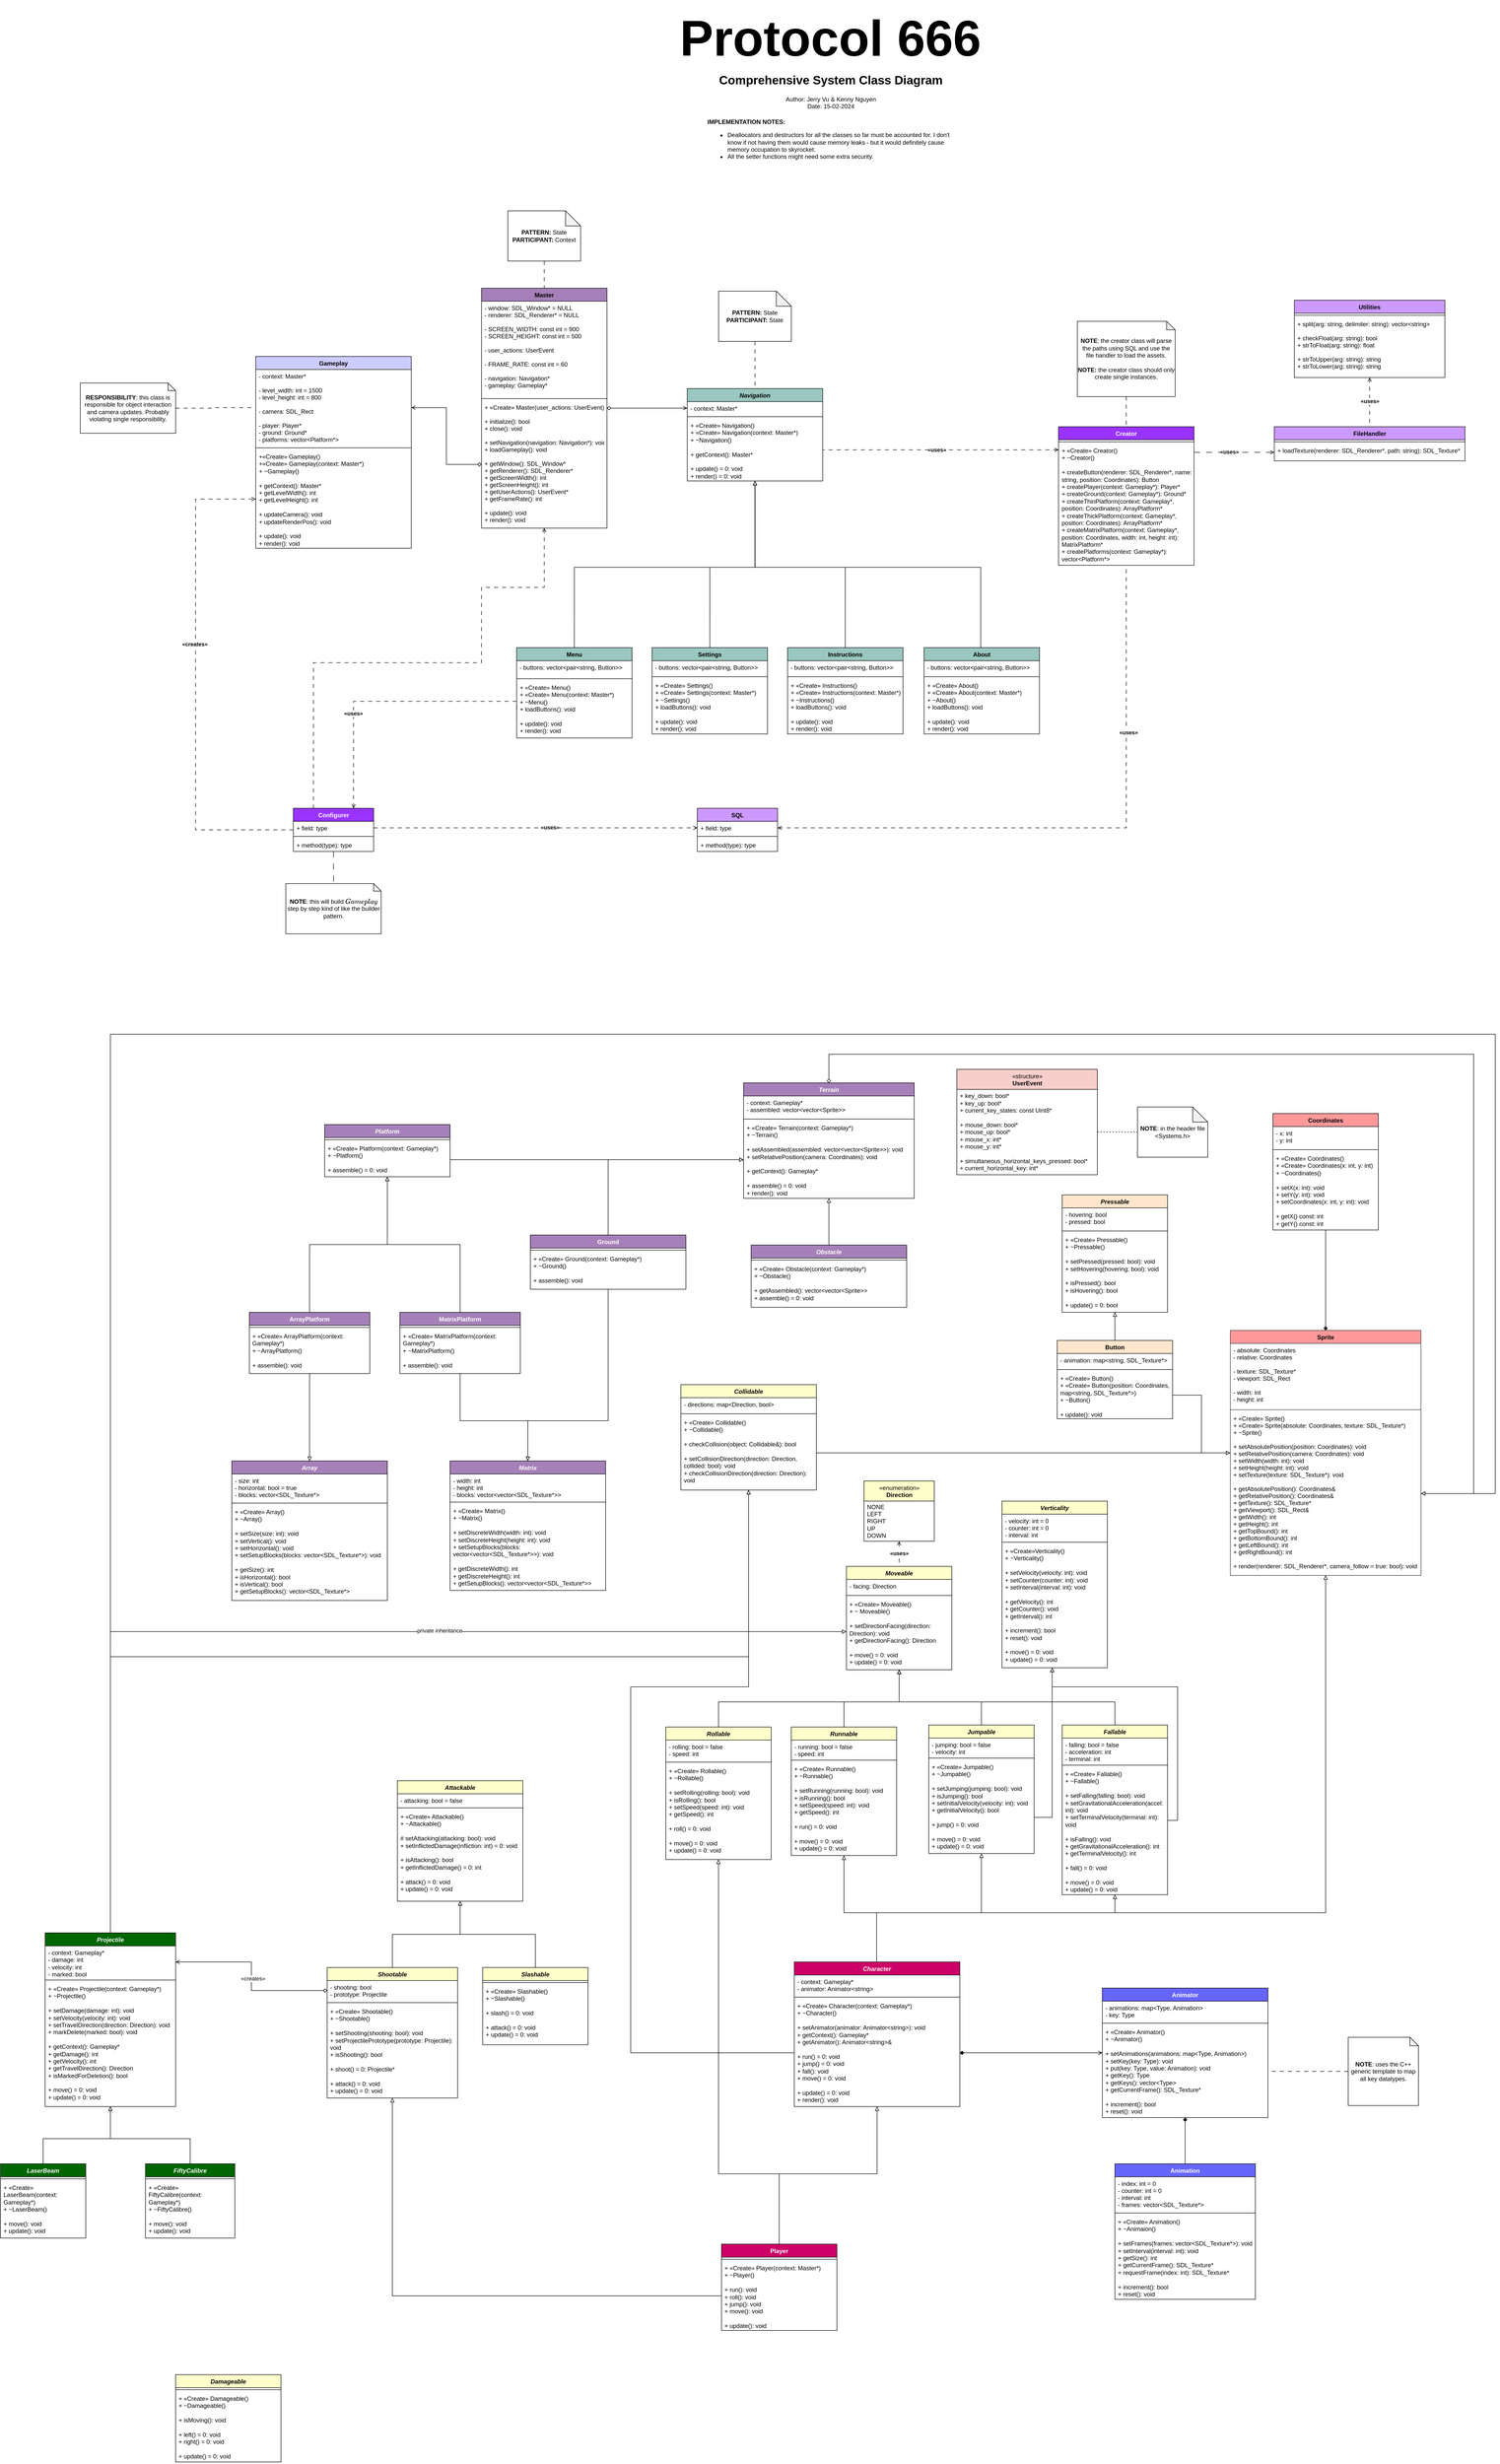 <mxfile version="23.1.4" type="device">
  <diagram id="c8oBW-qjvavsfD2tW6SP" name="Page-1">
    <mxGraphModel dx="40" dy="-702" grid="1" gridSize="10" guides="1" tooltips="1" connect="1" arrows="1" fold="1" page="1" pageScale="1" pageWidth="827" pageHeight="1169" math="0" shadow="0">
      <root>
        <mxCell id="0" />
        <mxCell id="1" parent="0" />
        <mxCell id="xrFbDY1ulE0IEn7EpgWR-56" value="&lt;h1 style=&quot;text-align: center; border-color: var(--border-color);&quot;&gt;Comprehensive System Class Diagram&lt;/h1&gt;&lt;div style=&quot;text-align: center;&quot;&gt;Author: Jerry Vu &amp;amp; Kenny Nguyen&lt;/div&gt;&lt;div style=&quot;text-align: center;&quot;&gt;Date: 15-02-2024&lt;/div&gt;&lt;h1&gt;&lt;div style=&quot;border-color: var(--border-color); font-size: 12px; font-weight: 400;&quot;&gt;&lt;b style=&quot;border-color: var(--border-color); background-color: initial;&quot;&gt;IMPLEMENTATION NOTES:&lt;/b&gt;&lt;br style=&quot;border-color: var(--border-color);&quot;&gt;&lt;/div&gt;&lt;div style=&quot;border-color: var(--border-color); font-size: 12px; font-weight: 400;&quot;&gt;&lt;ul style=&quot;border-color: var(--border-color);&quot;&gt;&lt;li style=&quot;border-color: var(--border-color);&quot;&gt;Deallocators and destructors for all the classes so far must be accounted for. I don&#39;t know if not having them would cause memory leaks - but it would definitely cause memory occupation to skyrocket.&lt;/li&gt;&lt;li style=&quot;border-color: var(--border-color);&quot;&gt;All the setter functions might need some extra security.&lt;/li&gt;&lt;/ul&gt;&lt;/div&gt;&lt;/h1&gt;&lt;div&gt;&lt;b&gt;&lt;/b&gt;&lt;/div&gt;" style="text;html=1;strokeColor=none;fillColor=none;spacing=5;spacingTop=-20;whiteSpace=wrap;overflow=hidden;rounded=0;" parent="1" vertex="1">
          <mxGeometry x="2645" y="1350" width="500" height="240" as="geometry" />
        </mxCell>
        <mxCell id="LEnjLOv2VGJ0EA_hLY6k-12" value="&lt;b style=&quot;&quot;&gt;&lt;font style=&quot;&quot;&gt;&lt;font style=&quot;font-size: 100px;&quot;&gt;Protocol 666&lt;/font&gt;&lt;br&gt;&lt;/font&gt;&lt;/b&gt;" style="text;html=1;strokeColor=none;fillColor=none;align=center;verticalAlign=middle;whiteSpace=wrap;rounded=0;fontSize=100;" parent="1" vertex="1">
          <mxGeometry x="1570" y="1210" width="2650" height="150" as="geometry" />
        </mxCell>
        <mxCell id="gG_1q-ZrrrkLE72A6_ez-22" style="edgeStyle=orthogonalEdgeStyle;rounded=0;orthogonalLoop=1;jettySize=auto;html=1;startArrow=block;startFill=0;endArrow=none;endFill=0;" parent="1" source="lK5_xKgjRE9GB2Mp260N-1" edge="1">
          <mxGeometry relative="1" as="geometry">
            <mxPoint x="2987" y="5136.667" as="targetPoint" />
            <Array as="points">
              <mxPoint x="3882" y="5020" />
              <mxPoint x="2987" y="5020" />
            </Array>
          </mxGeometry>
        </mxCell>
        <mxCell id="Bx8qn1mws1oEYHMqym3Y-5" style="edgeStyle=orthogonalEdgeStyle;rounded=0;orthogonalLoop=1;jettySize=auto;html=1;entryX=1;entryY=0.5;entryDx=0;entryDy=0;endArrow=none;endFill=0;startArrow=block;startFill=0;" parent="1" source="lK5_xKgjRE9GB2Mp260N-1" target="dvZ8j0KGGuC1-cnlvV2g-16" edge="1">
          <mxGeometry relative="1" as="geometry" />
        </mxCell>
        <mxCell id="lK5_xKgjRE9GB2Mp260N-1" value="Sprite" style="swimlane;fontStyle=1;align=center;verticalAlign=top;childLayout=stackLayout;horizontal=1;startSize=26;horizontalStack=0;resizeParent=1;resizeParentMax=0;resizeLast=0;collapsible=1;marginBottom=0;fillColor=#FF9999;strokeColor=#36393d;" parent="1" vertex="1">
          <mxGeometry x="3692" y="3860" width="380" height="488" as="geometry" />
        </mxCell>
        <mxCell id="lK5_xKgjRE9GB2Mp260N-2" value="- absolute: Coordinates&#xa;- relative: Coordinates&#xa;&#xa;- texture: SDL_Texture*&#xa;- viewport: SDL_Rect&#xa;&#xa;- width: int&#xa;- height: int" style="text;strokeColor=none;fillColor=none;align=left;verticalAlign=top;spacingLeft=4;spacingRight=4;overflow=hidden;rotatable=0;points=[[0,0.5],[1,0.5]];portConstraint=eastwest;" parent="lK5_xKgjRE9GB2Mp260N-1" vertex="1">
          <mxGeometry y="26" width="380" height="128" as="geometry" />
        </mxCell>
        <mxCell id="lK5_xKgjRE9GB2Mp260N-3" value="" style="line;strokeWidth=1;fillColor=none;align=left;verticalAlign=middle;spacingTop=-1;spacingLeft=3;spacingRight=3;rotatable=0;labelPosition=right;points=[];portConstraint=eastwest;strokeColor=inherit;" parent="lK5_xKgjRE9GB2Mp260N-1" vertex="1">
          <mxGeometry y="154" width="380" height="8" as="geometry" />
        </mxCell>
        <mxCell id="lK5_xKgjRE9GB2Mp260N-4" value="+ «Create» Sprite()&#xa;+ «Create» Sprite(absolute: Coordinates, texture: SDL_Texture*)&#xa;+ ~Sprite()&#xa;&#xa;+ setAbsolutePosition(position: Coordinates): void&#xa;+ setRelativePosition(camera: Coordinates): void&#xa;+ setWidth(width: int): void&#xa;+ setHeight(height: int): void&#xa;+ setTexture(texture: SDL_Texture*): void&#xa;&#xa;+ getAbsolutePosition(): Coordinates&amp;&#xa;+ getRelativePosition(): Coordinates&amp;&#xa;+ getTexture(): SDL_Texture*&#xa;+ getViewport(): SDL_Rect&amp;&#xa;+ getWidth(): int&#xa;+ getHeight(): int&#xa;+ getTopBound(): int&#xa;+ getBottomBound(): int&#xa;+ getLeftBound(): int&#xa;+ getRightBound(): int&#xa;&#xa;+ render(renderer: SDL_Renderer*, camera_follow = true: bool): void" style="text;strokeColor=none;fillColor=none;align=left;verticalAlign=top;spacingLeft=4;spacingRight=4;overflow=hidden;rotatable=0;points=[[0,0.5],[1,0.5]];portConstraint=eastwest;" parent="lK5_xKgjRE9GB2Mp260N-1" vertex="1">
          <mxGeometry y="162" width="380" height="326" as="geometry" />
        </mxCell>
        <mxCell id="lK5_xKgjRE9GB2Mp260N-59" style="edgeStyle=orthogonalEdgeStyle;rounded=0;orthogonalLoop=1;jettySize=auto;html=1;entryX=0;entryY=0.5;entryDx=0;entryDy=0;endArrow=open;endFill=0;startArrow=diamond;startFill=0;" parent="1" source="lK5_xKgjRE9GB2Mp260N-13" target="lK5_xKgjRE9GB2Mp260N-18" edge="1">
          <mxGeometry relative="1" as="geometry" />
        </mxCell>
        <mxCell id="dvZ8j0KGGuC1-cnlvV2g-51" style="edgeStyle=orthogonalEdgeStyle;rounded=0;orthogonalLoop=1;jettySize=auto;html=1;entryX=0.75;entryY=0;entryDx=0;entryDy=0;dashed=1;dashPattern=8 8;endArrow=open;endFill=0;exitX=0;exitY=0.5;exitDx=0;exitDy=0;" parent="1" source="lK5_xKgjRE9GB2Mp260N-25" target="dvZ8j0KGGuC1-cnlvV2g-35" edge="1">
          <mxGeometry relative="1" as="geometry">
            <Array as="points">
              <mxPoint x="1944.67" y="2607" />
            </Array>
          </mxGeometry>
        </mxCell>
        <mxCell id="dvZ8j0KGGuC1-cnlvV2g-53" value="&lt;b&gt;«uses»&lt;/b&gt;" style="edgeLabel;html=1;align=center;verticalAlign=middle;resizable=0;points=[];" parent="dvZ8j0KGGuC1-cnlvV2g-51" vertex="1" connectable="0">
          <mxGeometry x="0.321" y="-1" relative="1" as="geometry">
            <mxPoint y="-1" as="offset" />
          </mxGeometry>
        </mxCell>
        <mxCell id="dvZ8j0KGGuC1-cnlvV2g-63" style="edgeStyle=orthogonalEdgeStyle;rounded=0;orthogonalLoop=1;jettySize=auto;html=1;entryX=0.25;entryY=0;entryDx=0;entryDy=0;dashed=1;dashPattern=8 8;endArrow=none;endFill=0;startArrow=open;startFill=0;" parent="1" source="lK5_xKgjRE9GB2Mp260N-13" target="dvZ8j0KGGuC1-cnlvV2g-35" edge="1">
          <mxGeometry relative="1" as="geometry">
            <Array as="points">
              <mxPoint x="2324.67" y="2380" />
              <mxPoint x="2199.67" y="2380" />
              <mxPoint x="2199.67" y="2530" />
              <mxPoint x="1864.67" y="2530" />
            </Array>
          </mxGeometry>
        </mxCell>
        <mxCell id="lK5_xKgjRE9GB2Mp260N-13" value="Master" style="swimlane;fontStyle=1;align=center;verticalAlign=top;childLayout=stackLayout;horizontal=1;startSize=26;horizontalStack=0;resizeParent=1;resizeParentMax=0;resizeLast=0;collapsible=1;marginBottom=0;fillColor=#A680B8;strokeColor=#000000;" parent="1" vertex="1">
          <mxGeometry x="2199.67" y="1784" width="250" height="478" as="geometry" />
        </mxCell>
        <mxCell id="lK5_xKgjRE9GB2Mp260N-14" value="- window: SDL_Window* = NULL&#xa;- renderer: SDL_Renderer* = NULL&#xa;&#xa;- SCREEN_WIDTH: const int = 900&#xa;- SCREEN_HEIGHT: const int = 500&#xa;&#xa;- user_actions: UserEvent&#xa;&#xa;- FRAME_RATE: const int = 60&#xa;&#xa;- navigation: Navigation*&#xa;- gameplay: Gameplay*&#xa;" style="text;strokeColor=none;fillColor=none;align=left;verticalAlign=top;spacingLeft=4;spacingRight=4;overflow=hidden;rotatable=0;points=[[0,0.5],[1,0.5]];portConstraint=eastwest;" parent="lK5_xKgjRE9GB2Mp260N-13" vertex="1">
          <mxGeometry y="26" width="250" height="190" as="geometry" />
        </mxCell>
        <mxCell id="lK5_xKgjRE9GB2Mp260N-15" value="" style="line;strokeWidth=1;fillColor=none;align=left;verticalAlign=middle;spacingTop=-1;spacingLeft=3;spacingRight=3;rotatable=0;labelPosition=right;points=[];portConstraint=eastwest;strokeColor=inherit;" parent="lK5_xKgjRE9GB2Mp260N-13" vertex="1">
          <mxGeometry y="216" width="250" height="8" as="geometry" />
        </mxCell>
        <mxCell id="lK5_xKgjRE9GB2Mp260N-16" value="+ «Create» Master(user_actions: UserEvent)&#xa;&#xa;+ initialize(): bool&#xa;+ close(): void&#xa;&#xa;+ setNavigation(navigation: Navigation*): void&#xa;+ loadGameplay(): void&#xa;&#xa;+ getWindow(): SDL_Window*&#xa;+ getRenderer(): SDL_Renderer*&#xa;+ getScreenWidth(): int&#xa;+ getScreenHeight(): int&#xa;+ getUserActions(): UserEvent*&#xa;+ getFrameRate(): int&#xa;&#xa;+ update(): void&#xa;+ render(): void" style="text;strokeColor=none;fillColor=none;align=left;verticalAlign=top;spacingLeft=4;spacingRight=4;overflow=hidden;rotatable=0;points=[[0,0.5],[1,0.5]];portConstraint=eastwest;" parent="lK5_xKgjRE9GB2Mp260N-13" vertex="1">
          <mxGeometry y="224" width="250" height="254" as="geometry" />
        </mxCell>
        <mxCell id="lK5_xKgjRE9GB2Mp260N-55" style="edgeStyle=orthogonalEdgeStyle;rounded=0;orthogonalLoop=1;jettySize=auto;html=1;entryX=0.5;entryY=0;entryDx=0;entryDy=0;endArrow=none;endFill=0;startArrow=block;startFill=0;" parent="1" source="lK5_xKgjRE9GB2Mp260N-17" target="lK5_xKgjRE9GB2Mp260N-22" edge="1">
          <mxGeometry relative="1" as="geometry">
            <Array as="points">
              <mxPoint x="2744.67" y="2340" />
              <mxPoint x="2384.67" y="2340" />
            </Array>
          </mxGeometry>
        </mxCell>
        <mxCell id="lK5_xKgjRE9GB2Mp260N-56" style="edgeStyle=orthogonalEdgeStyle;rounded=0;orthogonalLoop=1;jettySize=auto;html=1;entryX=0.5;entryY=0;entryDx=0;entryDy=0;endArrow=none;endFill=0;startArrow=block;startFill=0;" parent="1" source="lK5_xKgjRE9GB2Mp260N-17" target="lK5_xKgjRE9GB2Mp260N-26" edge="1">
          <mxGeometry relative="1" as="geometry">
            <Array as="points">
              <mxPoint x="2744.67" y="2340" />
              <mxPoint x="2654.67" y="2340" />
            </Array>
          </mxGeometry>
        </mxCell>
        <mxCell id="lK5_xKgjRE9GB2Mp260N-57" style="edgeStyle=orthogonalEdgeStyle;rounded=0;orthogonalLoop=1;jettySize=auto;html=1;entryX=0.5;entryY=0;entryDx=0;entryDy=0;endArrow=none;endFill=0;startArrow=block;startFill=0;" parent="1" source="lK5_xKgjRE9GB2Mp260N-17" target="lK5_xKgjRE9GB2Mp260N-30" edge="1">
          <mxGeometry relative="1" as="geometry">
            <Array as="points">
              <mxPoint x="2744.67" y="2340" />
              <mxPoint x="2924.67" y="2340" />
            </Array>
          </mxGeometry>
        </mxCell>
        <mxCell id="lK5_xKgjRE9GB2Mp260N-58" style="edgeStyle=orthogonalEdgeStyle;rounded=0;orthogonalLoop=1;jettySize=auto;html=1;entryX=0.5;entryY=0;entryDx=0;entryDy=0;endArrow=none;endFill=0;startArrow=block;startFill=0;" parent="1" source="lK5_xKgjRE9GB2Mp260N-17" target="lK5_xKgjRE9GB2Mp260N-51" edge="1">
          <mxGeometry relative="1" as="geometry">
            <Array as="points">
              <mxPoint x="2744.67" y="2340" />
              <mxPoint x="3194.67" y="2340" />
            </Array>
          </mxGeometry>
        </mxCell>
        <mxCell id="lK5_xKgjRE9GB2Mp260N-17" value="Navigation" style="swimlane;fontStyle=3;align=center;verticalAlign=top;childLayout=stackLayout;horizontal=1;startSize=26;horizontalStack=0;resizeParent=1;resizeParentMax=0;resizeLast=0;collapsible=1;marginBottom=0;labelBackgroundColor=none;fillColor=#9AC7BF;strokeColor=#000000;" parent="1" vertex="1">
          <mxGeometry x="2609.67" y="1984" width="270" height="184" as="geometry" />
        </mxCell>
        <mxCell id="lK5_xKgjRE9GB2Mp260N-18" value="- context: Master*&#xa;&#xa;" style="text;strokeColor=none;fillColor=none;align=left;verticalAlign=top;spacingLeft=4;spacingRight=4;overflow=hidden;rotatable=0;points=[[0,0.5],[1,0.5]];portConstraint=eastwest;" parent="lK5_xKgjRE9GB2Mp260N-17" vertex="1">
          <mxGeometry y="26" width="270" height="26" as="geometry" />
        </mxCell>
        <mxCell id="lK5_xKgjRE9GB2Mp260N-19" value="" style="line;strokeWidth=1;fillColor=none;align=left;verticalAlign=middle;spacingTop=-1;spacingLeft=3;spacingRight=3;rotatable=0;labelPosition=right;points=[];portConstraint=eastwest;strokeColor=inherit;" parent="lK5_xKgjRE9GB2Mp260N-17" vertex="1">
          <mxGeometry y="52" width="270" height="8" as="geometry" />
        </mxCell>
        <mxCell id="lK5_xKgjRE9GB2Mp260N-20" value="+ «Create» Navigation()&#xa;+ «Create» Navigation(context: Master*)&#xa;+ ~Navigation()&#xa;&#xa;+ getContext(): Master*&#xa;&#xa;+ update() = 0: void&#xa;+ render() = 0: void" style="text;strokeColor=none;fillColor=none;align=left;verticalAlign=top;spacingLeft=4;spacingRight=4;overflow=hidden;rotatable=0;points=[[0,0.5],[1,0.5]];portConstraint=eastwest;whiteSpace=wrap;" parent="lK5_xKgjRE9GB2Mp260N-17" vertex="1">
          <mxGeometry y="60" width="270" height="124" as="geometry" />
        </mxCell>
        <mxCell id="lK5_xKgjRE9GB2Mp260N-22" value="Menu" style="swimlane;fontStyle=1;align=center;verticalAlign=top;childLayout=stackLayout;horizontal=1;startSize=26;horizontalStack=0;resizeParent=1;resizeParentMax=0;resizeLast=0;collapsible=1;marginBottom=0;labelBackgroundColor=none;fillColor=#9AC7BF;strokeColor=#000000;" parent="1" vertex="1">
          <mxGeometry x="2269.67" y="2500" width="230" height="180" as="geometry" />
        </mxCell>
        <mxCell id="lK5_xKgjRE9GB2Mp260N-23" value="- buttons: vector&lt;pair&lt;string, Button&gt;&gt;" style="text;strokeColor=none;fillColor=none;align=left;verticalAlign=top;spacingLeft=4;spacingRight=4;overflow=hidden;rotatable=0;points=[[0,0.5],[1,0.5]];portConstraint=eastwest;" parent="lK5_xKgjRE9GB2Mp260N-22" vertex="1">
          <mxGeometry y="26" width="230" height="32" as="geometry" />
        </mxCell>
        <mxCell id="lK5_xKgjRE9GB2Mp260N-24" value="" style="line;strokeWidth=1;fillColor=none;align=left;verticalAlign=middle;spacingTop=-1;spacingLeft=3;spacingRight=3;rotatable=0;labelPosition=right;points=[];portConstraint=eastwest;strokeColor=inherit;" parent="lK5_xKgjRE9GB2Mp260N-22" vertex="1">
          <mxGeometry y="58" width="230" height="8" as="geometry" />
        </mxCell>
        <mxCell id="lK5_xKgjRE9GB2Mp260N-25" value="+ «Create» Menu()&#xa;+ «Create» Menu(context: Master*)&#xa;+ ~Menu()&#xa;+ loadButtons(): void&#xa;&#xa;+ update(): void&#xa;+ render(): void" style="text;strokeColor=none;fillColor=none;align=left;verticalAlign=top;spacingLeft=4;spacingRight=4;overflow=hidden;rotatable=0;points=[[0,0.5],[1,0.5]];portConstraint=eastwest;whiteSpace=wrap;" parent="lK5_xKgjRE9GB2Mp260N-22" vertex="1">
          <mxGeometry y="66" width="230" height="114" as="geometry" />
        </mxCell>
        <mxCell id="lK5_xKgjRE9GB2Mp260N-26" value="Settings" style="swimlane;fontStyle=1;align=center;verticalAlign=top;childLayout=stackLayout;horizontal=1;startSize=26;horizontalStack=0;resizeParent=1;resizeParentMax=0;resizeLast=0;collapsible=1;marginBottom=0;labelBackgroundColor=none;fillColor=#9AC7BF;strokeColor=#000000;" parent="1" vertex="1">
          <mxGeometry x="2539.67" y="2500" width="230" height="172" as="geometry" />
        </mxCell>
        <mxCell id="lK5_xKgjRE9GB2Mp260N-27" value="- buttons: vector&lt;pair&lt;string, Button&gt;&gt;" style="text;strokeColor=none;fillColor=none;align=left;verticalAlign=top;spacingLeft=4;spacingRight=4;overflow=hidden;rotatable=0;points=[[0,0.5],[1,0.5]];portConstraint=eastwest;" parent="lK5_xKgjRE9GB2Mp260N-26" vertex="1">
          <mxGeometry y="26" width="230" height="28" as="geometry" />
        </mxCell>
        <mxCell id="lK5_xKgjRE9GB2Mp260N-28" value="" style="line;strokeWidth=1;fillColor=none;align=left;verticalAlign=middle;spacingTop=-1;spacingLeft=3;spacingRight=3;rotatable=0;labelPosition=right;points=[];portConstraint=eastwest;strokeColor=inherit;" parent="lK5_xKgjRE9GB2Mp260N-26" vertex="1">
          <mxGeometry y="54" width="230" height="8" as="geometry" />
        </mxCell>
        <mxCell id="lK5_xKgjRE9GB2Mp260N-29" value="+ «Create» Settings()&#xa;+ «Create» Settings(context: Master*)&#xa;+ ~Settings()&#xa;+ loadButtons(): void&#xa;&#xa;+ update(): void&#xa;+ render(): void" style="text;strokeColor=none;fillColor=none;align=left;verticalAlign=top;spacingLeft=4;spacingRight=4;overflow=hidden;rotatable=0;points=[[0,0.5],[1,0.5]];portConstraint=eastwest;whiteSpace=wrap;fontStyle=0" parent="lK5_xKgjRE9GB2Mp260N-26" vertex="1">
          <mxGeometry y="62" width="230" height="110" as="geometry" />
        </mxCell>
        <mxCell id="lK5_xKgjRE9GB2Mp260N-30" value="Instructions" style="swimlane;fontStyle=1;align=center;verticalAlign=top;childLayout=stackLayout;horizontal=1;startSize=26;horizontalStack=0;resizeParent=1;resizeParentMax=0;resizeLast=0;collapsible=1;marginBottom=0;labelBackgroundColor=none;fillColor=#9AC7BF;strokeColor=#000000;" parent="1" vertex="1">
          <mxGeometry x="2809.67" y="2500" width="230" height="172" as="geometry" />
        </mxCell>
        <mxCell id="lK5_xKgjRE9GB2Mp260N-31" value="- buttons: vector&lt;pair&lt;string, Button&gt;&gt;" style="text;strokeColor=none;fillColor=none;align=left;verticalAlign=top;spacingLeft=4;spacingRight=4;overflow=hidden;rotatable=0;points=[[0,0.5],[1,0.5]];portConstraint=eastwest;" parent="lK5_xKgjRE9GB2Mp260N-30" vertex="1">
          <mxGeometry y="26" width="230" height="28" as="geometry" />
        </mxCell>
        <mxCell id="lK5_xKgjRE9GB2Mp260N-32" value="" style="line;strokeWidth=1;fillColor=none;align=left;verticalAlign=middle;spacingTop=-1;spacingLeft=3;spacingRight=3;rotatable=0;labelPosition=right;points=[];portConstraint=eastwest;strokeColor=inherit;" parent="lK5_xKgjRE9GB2Mp260N-30" vertex="1">
          <mxGeometry y="54" width="230" height="8" as="geometry" />
        </mxCell>
        <mxCell id="lK5_xKgjRE9GB2Mp260N-33" value="+ «Create» Instructions()&#xa;+ «Create» Instructions(context: Master*)&#xa;+ ~Instructions()&#xa;+ loadButtons(): void&#xa;&#xa;+ update(): void&#xa;+ render(): void" style="text;strokeColor=none;fillColor=none;align=left;verticalAlign=top;spacingLeft=4;spacingRight=4;overflow=hidden;rotatable=0;points=[[0,0.5],[1,0.5]];portConstraint=eastwest;whiteSpace=wrap;" parent="lK5_xKgjRE9GB2Mp260N-30" vertex="1">
          <mxGeometry y="62" width="230" height="110" as="geometry" />
        </mxCell>
        <mxCell id="lK5_xKgjRE9GB2Mp260N-40" value="FileHandler" style="swimlane;fontStyle=1;align=center;verticalAlign=top;childLayout=stackLayout;horizontal=1;startSize=26;horizontalStack=0;resizeParent=1;resizeParentMax=0;resizeLast=0;collapsible=1;marginBottom=0;whiteSpace=wrap;fillColor=#CC99FF;strokeColor=#000000;" parent="1" vertex="1">
          <mxGeometry x="3779.67" y="2060" width="380" height="68" as="geometry" />
        </mxCell>
        <mxCell id="lK5_xKgjRE9GB2Mp260N-41" value="" style="line;strokeWidth=1;fillColor=none;align=left;verticalAlign=middle;spacingTop=-1;spacingLeft=3;spacingRight=3;rotatable=0;labelPosition=right;points=[];portConstraint=eastwest;strokeColor=inherit;" parent="lK5_xKgjRE9GB2Mp260N-40" vertex="1">
          <mxGeometry y="26" width="380" height="8" as="geometry" />
        </mxCell>
        <mxCell id="lK5_xKgjRE9GB2Mp260N-42" value="+ loadTexture(renderer: SDL_Renderer*, path: string): SDL_Texture*" style="text;strokeColor=none;fillColor=none;align=left;verticalAlign=top;spacingLeft=4;spacingRight=4;overflow=hidden;rotatable=0;points=[[0,0.5],[1,0.5]];portConstraint=eastwest;whiteSpace=wrap;" parent="lK5_xKgjRE9GB2Mp260N-40" vertex="1">
          <mxGeometry y="34" width="380" height="34" as="geometry" />
        </mxCell>
        <mxCell id="lK5_xKgjRE9GB2Mp260N-43" style="edgeStyle=orthogonalEdgeStyle;rounded=0;orthogonalLoop=1;jettySize=auto;html=1;entryX=0.5;entryY=0;entryDx=0;entryDy=0;endArrow=none;endFill=0;dashed=1;dashPattern=8 8;startArrow=open;startFill=0;" parent="1" source="lK5_xKgjRE9GB2Mp260N-45" target="lK5_xKgjRE9GB2Mp260N-40" edge="1">
          <mxGeometry relative="1" as="geometry" />
        </mxCell>
        <mxCell id="lK5_xKgjRE9GB2Mp260N-44" value="&lt;b style=&quot;border-color: var(--border-color);&quot;&gt;«uses»&lt;/b&gt;" style="edgeLabel;html=1;align=center;verticalAlign=middle;resizable=0;points=[];" parent="lK5_xKgjRE9GB2Mp260N-43" vertex="1" connectable="0">
          <mxGeometry x="-0.076" relative="1" as="geometry">
            <mxPoint y="1" as="offset" />
          </mxGeometry>
        </mxCell>
        <mxCell id="lK5_xKgjRE9GB2Mp260N-45" value="Utilities" style="swimlane;fontStyle=1;align=center;verticalAlign=top;childLayout=stackLayout;horizontal=1;startSize=26;horizontalStack=0;resizeParent=1;resizeParentMax=0;resizeLast=0;collapsible=1;marginBottom=0;fillColor=#CC99FF;strokeColor=#000000;" parent="1" vertex="1">
          <mxGeometry x="3819.67" y="1808" width="300" height="154" as="geometry" />
        </mxCell>
        <mxCell id="lK5_xKgjRE9GB2Mp260N-46" value="" style="line;strokeWidth=1;fillColor=#FF0000;align=left;verticalAlign=middle;spacingTop=-1;spacingLeft=3;spacingRight=3;rotatable=0;labelPosition=right;points=[];portConstraint=eastwest;strokeColor=inherit;" parent="lK5_xKgjRE9GB2Mp260N-45" vertex="1">
          <mxGeometry y="26" width="300" height="8" as="geometry" />
        </mxCell>
        <mxCell id="lK5_xKgjRE9GB2Mp260N-47" value="+ split(arg: string, delimiter: string): vector&lt;string&gt; &#xa;&#xa;+ checkFloat(arg: string): bool&#xa;+ strToFloat(arg: string): float&#xa;&#xa;+ strToUpper(arg: string): string&#xa;+ strToLower(arg: string): string" style="text;strokeColor=none;fillColor=none;align=left;verticalAlign=top;spacingLeft=4;spacingRight=4;overflow=hidden;rotatable=0;points=[[0,0.5],[1,0.5]];portConstraint=eastwest;" parent="lK5_xKgjRE9GB2Mp260N-45" vertex="1">
          <mxGeometry y="34" width="300" height="120" as="geometry" />
        </mxCell>
        <mxCell id="lK5_xKgjRE9GB2Mp260N-51" value="About" style="swimlane;fontStyle=1;align=center;verticalAlign=top;childLayout=stackLayout;horizontal=1;startSize=26;horizontalStack=0;resizeParent=1;resizeParentMax=0;resizeLast=0;collapsible=1;marginBottom=0;labelBackgroundColor=none;fillColor=#9AC7BF;strokeColor=#000000;" parent="1" vertex="1">
          <mxGeometry x="3081.67" y="2500" width="230" height="172" as="geometry" />
        </mxCell>
        <mxCell id="lK5_xKgjRE9GB2Mp260N-52" value="- buttons: vector&lt;pair&lt;string, Button&gt;&gt;" style="text;strokeColor=none;fillColor=none;align=left;verticalAlign=top;spacingLeft=4;spacingRight=4;overflow=hidden;rotatable=0;points=[[0,0.5],[1,0.5]];portConstraint=eastwest;" parent="lK5_xKgjRE9GB2Mp260N-51" vertex="1">
          <mxGeometry y="26" width="230" height="28" as="geometry" />
        </mxCell>
        <mxCell id="lK5_xKgjRE9GB2Mp260N-53" value="" style="line;strokeWidth=1;fillColor=none;align=left;verticalAlign=middle;spacingTop=-1;spacingLeft=3;spacingRight=3;rotatable=0;labelPosition=right;points=[];portConstraint=eastwest;strokeColor=inherit;" parent="lK5_xKgjRE9GB2Mp260N-51" vertex="1">
          <mxGeometry y="54" width="230" height="8" as="geometry" />
        </mxCell>
        <mxCell id="lK5_xKgjRE9GB2Mp260N-54" value="+ «Create» About()&#xa;+ «Create» About(context: Master*)&#xa;+ ~About()&#xa;+ loadButtons(): void&#xa;&#xa;+ update(): void&#xa;+ render(): void" style="text;strokeColor=none;fillColor=none;align=left;verticalAlign=top;spacingLeft=4;spacingRight=4;overflow=hidden;rotatable=0;points=[[0,0.5],[1,0.5]];portConstraint=eastwest;whiteSpace=wrap;" parent="lK5_xKgjRE9GB2Mp260N-51" vertex="1">
          <mxGeometry y="62" width="230" height="110" as="geometry" />
        </mxCell>
        <mxCell id="lK5_xKgjRE9GB2Mp260N-61" style="edgeStyle=orthogonalEdgeStyle;rounded=0;orthogonalLoop=1;jettySize=auto;html=1;entryX=0.5;entryY=0;entryDx=0;entryDy=0;endArrow=none;endFill=0;dashed=1;dashPattern=8 8;" parent="1" source="lK5_xKgjRE9GB2Mp260N-60" target="lK5_xKgjRE9GB2Mp260N-13" edge="1">
          <mxGeometry relative="1" as="geometry" />
        </mxCell>
        <mxCell id="lK5_xKgjRE9GB2Mp260N-60" value="&lt;b&gt;PATTERN: &lt;/b&gt;State&lt;br&gt;&lt;b&gt;PARTICIPANT:&lt;/b&gt;&amp;nbsp;Context" style="shape=note;whiteSpace=wrap;html=1;backgroundOutline=1;darkOpacity=0.05;" parent="1" vertex="1">
          <mxGeometry x="2252.17" y="1630" width="145" height="100" as="geometry" />
        </mxCell>
        <mxCell id="lK5_xKgjRE9GB2Mp260N-63" style="edgeStyle=orthogonalEdgeStyle;rounded=0;orthogonalLoop=1;jettySize=auto;html=1;entryX=0.5;entryY=0;entryDx=0;entryDy=0;dashed=1;startArrow=none;startFill=0;endArrow=none;endFill=0;dashPattern=8 8;" parent="1" source="lK5_xKgjRE9GB2Mp260N-62" target="lK5_xKgjRE9GB2Mp260N-17" edge="1">
          <mxGeometry relative="1" as="geometry" />
        </mxCell>
        <mxCell id="lK5_xKgjRE9GB2Mp260N-62" value="&lt;b&gt;PATTERN: &lt;/b&gt;State&lt;br&gt;&lt;b&gt;PARTICIPANT:&lt;/b&gt;&amp;nbsp;State" style="shape=note;whiteSpace=wrap;html=1;backgroundOutline=1;darkOpacity=0.05;" parent="1" vertex="1">
          <mxGeometry x="2672.17" y="1790" width="145" height="100" as="geometry" />
        </mxCell>
        <mxCell id="lK5_xKgjRE9GB2Mp260N-64" value="Button" style="swimlane;fontStyle=1;align=center;verticalAlign=top;childLayout=stackLayout;horizontal=1;startSize=26;horizontalStack=0;resizeParent=1;resizeParentMax=0;resizeLast=0;collapsible=1;marginBottom=0;fillColor=#ffe6cc;strokeColor=#000000;" parent="1" vertex="1">
          <mxGeometry x="3347" y="3880" width="230" height="156" as="geometry" />
        </mxCell>
        <mxCell id="C1WmZB4Dg7BfiNLQHetr-9" value="- animation: map&lt;string, SDL_Texture*&gt;" style="text;strokeColor=none;fillColor=none;align=left;verticalAlign=top;spacingLeft=4;spacingRight=4;overflow=hidden;rotatable=0;points=[[0,0.5],[1,0.5]];portConstraint=eastwest;" parent="lK5_xKgjRE9GB2Mp260N-64" vertex="1">
          <mxGeometry y="26" width="230" height="28" as="geometry" />
        </mxCell>
        <mxCell id="lK5_xKgjRE9GB2Mp260N-66" value="" style="line;strokeWidth=1;fillColor=none;align=left;verticalAlign=middle;spacingTop=-1;spacingLeft=3;spacingRight=3;rotatable=0;labelPosition=right;points=[];portConstraint=eastwest;strokeColor=inherit;" parent="lK5_xKgjRE9GB2Mp260N-64" vertex="1">
          <mxGeometry y="54" width="230" height="8" as="geometry" />
        </mxCell>
        <mxCell id="lK5_xKgjRE9GB2Mp260N-67" value="+ «Create» Button()&#xa;+ «Create» Button(position: Coordinates, map&lt;string, SDL_Texture*&gt;)&#xa;+ ~Button()&#xa;&#xa;+ update(): void" style="text;strokeColor=none;fillColor=none;align=left;verticalAlign=top;spacingLeft=4;spacingRight=4;overflow=hidden;rotatable=0;points=[[0,0.5],[1,0.5]];portConstraint=eastwest;whiteSpace=wrap;" parent="lK5_xKgjRE9GB2Mp260N-64" vertex="1">
          <mxGeometry y="62" width="230" height="94" as="geometry" />
        </mxCell>
        <mxCell id="_AY9-FzQq3lbOSO8F-0U-1" style="edgeStyle=orthogonalEdgeStyle;rounded=0;orthogonalLoop=1;jettySize=auto;html=1;entryX=0.5;entryY=0;entryDx=0;entryDy=0;endArrow=diamond;endFill=1;" parent="1" source="lK5_xKgjRE9GB2Mp260N-83" target="lK5_xKgjRE9GB2Mp260N-1" edge="1">
          <mxGeometry relative="1" as="geometry">
            <Array as="points">
              <mxPoint x="3882" y="3740" />
              <mxPoint x="3882" y="3740" />
            </Array>
          </mxGeometry>
        </mxCell>
        <mxCell id="lK5_xKgjRE9GB2Mp260N-83" value="Coordinates" style="swimlane;fontStyle=1;align=center;verticalAlign=top;childLayout=stackLayout;horizontal=1;startSize=26;horizontalStack=0;resizeParent=1;resizeParentMax=0;resizeLast=0;collapsible=1;marginBottom=0;whiteSpace=wrap;html=1;fillColor=#FF9999;" parent="1" vertex="1">
          <mxGeometry x="3777" y="3428" width="210" height="232" as="geometry" />
        </mxCell>
        <mxCell id="lK5_xKgjRE9GB2Mp260N-84" value="- x: int&lt;br&gt;- y: int" style="text;strokeColor=none;fillColor=none;align=left;verticalAlign=top;spacingLeft=4;spacingRight=4;overflow=hidden;rotatable=0;points=[[0,0.5],[1,0.5]];portConstraint=eastwest;whiteSpace=wrap;html=1;" parent="lK5_xKgjRE9GB2Mp260N-83" vertex="1">
          <mxGeometry y="26" width="210" height="42" as="geometry" />
        </mxCell>
        <mxCell id="lK5_xKgjRE9GB2Mp260N-85" value="" style="line;strokeWidth=1;fillColor=none;align=left;verticalAlign=middle;spacingTop=-1;spacingLeft=3;spacingRight=3;rotatable=0;labelPosition=right;points=[];portConstraint=eastwest;strokeColor=inherit;" parent="lK5_xKgjRE9GB2Mp260N-83" vertex="1">
          <mxGeometry y="68" width="210" height="8" as="geometry" />
        </mxCell>
        <mxCell id="lK5_xKgjRE9GB2Mp260N-86" value="+ «Create» Coordinates()&lt;br&gt;+ «Create» Coordinates(x: int, y: int)&lt;br&gt;+ ~Coordinates()&lt;br&gt;&lt;br&gt;+ setX(x: int): void&lt;br style=&quot;border-color: var(--border-color); padding: 0px; margin: 0px;&quot;&gt;&lt;span style=&quot;&quot;&gt;+ setY(y: int): void&lt;br&gt;+ setCoordinates(x: int, y: int): void&lt;br&gt;&lt;br&gt;+ getX() const: int&lt;br&gt;+ getY() const: int&lt;br&gt;&lt;/span&gt;" style="text;strokeColor=none;fillColor=none;align=left;verticalAlign=top;spacingLeft=4;spacingRight=4;overflow=hidden;rotatable=0;points=[[0,0.5],[1,0.5]];portConstraint=eastwest;whiteSpace=wrap;html=1;" parent="lK5_xKgjRE9GB2Mp260N-83" vertex="1">
          <mxGeometry y="76" width="210" height="156" as="geometry" />
        </mxCell>
        <mxCell id="Dk0H0Q_OAPK1m_jXlM7M-1" style="edgeStyle=orthogonalEdgeStyle;rounded=0;orthogonalLoop=1;jettySize=auto;html=1;exitX=1;exitY=0.5;exitDx=0;exitDy=0;endArrow=block;endFill=0;" parent="1" source="lK5_xKgjRE9GB2Mp260N-67" target="lK5_xKgjRE9GB2Mp260N-1" edge="1">
          <mxGeometry relative="1" as="geometry" />
        </mxCell>
        <mxCell id="Dk0H0Q_OAPK1m_jXlM7M-6" style="edgeStyle=orthogonalEdgeStyle;rounded=0;orthogonalLoop=1;jettySize=auto;html=1;entryX=0.5;entryY=0;entryDx=0;entryDy=0;endArrow=none;endFill=0;startArrow=block;startFill=0;" parent="1" source="Dk0H0Q_OAPK1m_jXlM7M-2" target="lK5_xKgjRE9GB2Mp260N-64" edge="1">
          <mxGeometry relative="1" as="geometry" />
        </mxCell>
        <mxCell id="Dk0H0Q_OAPK1m_jXlM7M-2" value="Pressable" style="swimlane;fontStyle=3;align=center;verticalAlign=top;childLayout=stackLayout;horizontal=1;startSize=26;horizontalStack=0;resizeParent=1;resizeParentMax=0;resizeLast=0;collapsible=1;marginBottom=0;fillColor=#ffe6cc;strokeColor=#000000;" parent="1" vertex="1">
          <mxGeometry x="3357" y="3590" width="210" height="234" as="geometry" />
        </mxCell>
        <mxCell id="Dk0H0Q_OAPK1m_jXlM7M-3" value="- hovering: bool&#xa;- pressed: bool" style="text;strokeColor=none;fillColor=none;align=left;verticalAlign=top;spacingLeft=4;spacingRight=4;overflow=hidden;rotatable=0;points=[[0,0.5],[1,0.5]];portConstraint=eastwest;" parent="Dk0H0Q_OAPK1m_jXlM7M-2" vertex="1">
          <mxGeometry y="26" width="210" height="42" as="geometry" />
        </mxCell>
        <mxCell id="Dk0H0Q_OAPK1m_jXlM7M-4" value="" style="line;strokeWidth=1;fillColor=none;align=left;verticalAlign=middle;spacingTop=-1;spacingLeft=3;spacingRight=3;rotatable=0;labelPosition=right;points=[];portConstraint=eastwest;strokeColor=inherit;" parent="Dk0H0Q_OAPK1m_jXlM7M-2" vertex="1">
          <mxGeometry y="68" width="210" height="8" as="geometry" />
        </mxCell>
        <mxCell id="Dk0H0Q_OAPK1m_jXlM7M-5" value="+ «Create» Pressable()&#xa;+ ~Pressable()&#xa;&#xa;+ setPressed(pressed: bool): void&#xa;+ setHovering(hovering: bool): void&#xa;&#xa;+ isPressed(): bool&#xa;+ isHovering(): bool&#xa;&#xa;+ update() = 0: bool" style="text;strokeColor=none;fillColor=none;align=left;verticalAlign=top;spacingLeft=4;spacingRight=4;overflow=hidden;rotatable=0;points=[[0,0.5],[1,0.5]];portConstraint=eastwest;whiteSpace=wrap;" parent="Dk0H0Q_OAPK1m_jXlM7M-2" vertex="1">
          <mxGeometry y="76" width="210" height="158" as="geometry" />
        </mxCell>
        <mxCell id="C1WmZB4Dg7BfiNLQHetr-1" value="Animation" style="swimlane;fontStyle=1;align=center;verticalAlign=top;childLayout=stackLayout;horizontal=1;startSize=26;horizontalStack=0;resizeParent=1;resizeParentMax=0;resizeLast=0;collapsible=1;marginBottom=0;fillColor=#6666FF;strokeColor=#000000;fontColor=#FFFFFF;" parent="1" vertex="1">
          <mxGeometry x="3462" y="5520" width="280" height="270" as="geometry" />
        </mxCell>
        <mxCell id="C1WmZB4Dg7BfiNLQHetr-2" value="- index: int = 0&#xa;- counter: int = 0&#xa;- interval: int&#xa;- frames: vector&lt;SDL_Texture*&gt; " style="text;strokeColor=none;fillColor=none;align=left;verticalAlign=top;spacingLeft=4;spacingRight=4;overflow=hidden;rotatable=0;points=[[0,0.5],[1,0.5]];portConstraint=eastwest;" parent="C1WmZB4Dg7BfiNLQHetr-1" vertex="1">
          <mxGeometry y="26" width="280" height="68" as="geometry" />
        </mxCell>
        <mxCell id="C1WmZB4Dg7BfiNLQHetr-3" value="" style="line;strokeWidth=1;fillColor=none;align=left;verticalAlign=middle;spacingTop=-1;spacingLeft=3;spacingRight=3;rotatable=0;labelPosition=right;points=[];portConstraint=eastwest;strokeColor=inherit;" parent="C1WmZB4Dg7BfiNLQHetr-1" vertex="1">
          <mxGeometry y="94" width="280" height="8" as="geometry" />
        </mxCell>
        <mxCell id="C1WmZB4Dg7BfiNLQHetr-4" value="+ «Create» Animation()&#xa;+ ~Animaion()&#xa;&#xa;+ setFrames(frames: vector&lt;SDL_Texture*&gt;): void&#xa;+ setInterval(interval: int): void&#xa;+ getSize(): int&#xa;+ getCurrentFrame(): SDL_Texture*&#xa;+ requestFrame(index: int): SDL_Texture*&#xa;&#xa;+ increment(): bool&#xa;+ reset(): void" style="text;strokeColor=none;fillColor=none;align=left;verticalAlign=top;spacingLeft=4;spacingRight=4;overflow=hidden;rotatable=0;points=[[0,0.5],[1,0.5]];portConstraint=eastwest;whiteSpace=wrap;" parent="C1WmZB4Dg7BfiNLQHetr-1" vertex="1">
          <mxGeometry y="102" width="280" height="168" as="geometry" />
        </mxCell>
        <mxCell id="C1WmZB4Dg7BfiNLQHetr-14" style="edgeStyle=orthogonalEdgeStyle;rounded=0;orthogonalLoop=1;jettySize=auto;html=1;entryX=1;entryY=0.5;entryDx=0;entryDy=0;endArrow=none;endFill=0;startArrow=open;startFill=0;dashed=1;dashPattern=8 8;" parent="1" source="C1WmZB4Dg7BfiNLQHetr-10" target="lK5_xKgjRE9GB2Mp260N-20" edge="1">
          <mxGeometry relative="1" as="geometry">
            <Array as="points">
              <mxPoint x="3229.67" y="2106" />
              <mxPoint x="3229.67" y="2106" />
            </Array>
          </mxGeometry>
        </mxCell>
        <mxCell id="C1WmZB4Dg7BfiNLQHetr-16" value="&lt;b style=&quot;border-color: var(--border-color);&quot;&gt;«uses»&lt;/b&gt;" style="edgeLabel;html=1;align=center;verticalAlign=middle;resizable=0;points=[];" parent="C1WmZB4Dg7BfiNLQHetr-14" vertex="1" connectable="0">
          <mxGeometry x="0.028" relative="1" as="geometry">
            <mxPoint x="-1" as="offset" />
          </mxGeometry>
        </mxCell>
        <mxCell id="C1WmZB4Dg7BfiNLQHetr-15" style="edgeStyle=orthogonalEdgeStyle;rounded=0;orthogonalLoop=1;jettySize=auto;html=1;dashed=1;dashPattern=12 12;endArrow=open;endFill=0;entryX=0;entryY=0.75;entryDx=0;entryDy=0;" parent="1" source="C1WmZB4Dg7BfiNLQHetr-10" target="lK5_xKgjRE9GB2Mp260N-40" edge="1">
          <mxGeometry relative="1" as="geometry">
            <Array as="points">
              <mxPoint x="3549.67" y="2110" />
              <mxPoint x="3719.67" y="2111" />
            </Array>
            <mxPoint x="3669.67" y="2020" as="targetPoint" />
          </mxGeometry>
        </mxCell>
        <mxCell id="C1WmZB4Dg7BfiNLQHetr-17" value="&lt;b style=&quot;border-color: var(--border-color);&quot;&gt;«uses»&lt;/b&gt;" style="edgeLabel;html=1;align=center;verticalAlign=middle;resizable=0;points=[];" parent="C1WmZB4Dg7BfiNLQHetr-15" vertex="1" connectable="0">
          <mxGeometry x="-0.118" y="2" relative="1" as="geometry">
            <mxPoint y="1" as="offset" />
          </mxGeometry>
        </mxCell>
        <mxCell id="C1WmZB4Dg7BfiNLQHetr-10" value="Creator" style="swimlane;fontStyle=1;align=center;verticalAlign=top;childLayout=stackLayout;horizontal=1;startSize=26;horizontalStack=0;resizeParent=1;resizeParentMax=0;resizeLast=0;collapsible=1;marginBottom=0;fillColor=#9933FF;strokeColor=#000000;fontColor=#FFFFFF;" parent="1" vertex="1">
          <mxGeometry x="3349.67" y="2060" width="270" height="276" as="geometry" />
        </mxCell>
        <mxCell id="C1WmZB4Dg7BfiNLQHetr-12" value="" style="line;strokeWidth=1;fillColor=none;align=left;verticalAlign=middle;spacingTop=-1;spacingLeft=3;spacingRight=3;rotatable=0;labelPosition=right;points=[];portConstraint=eastwest;strokeColor=inherit;" parent="C1WmZB4Dg7BfiNLQHetr-10" vertex="1">
          <mxGeometry y="26" width="270" height="8" as="geometry" />
        </mxCell>
        <mxCell id="C1WmZB4Dg7BfiNLQHetr-13" value="+ «Create» Creator()&#xa;+ ~Creator()&#xa;&#xa;+ createButton(renderer: SDL_Renderer*, name: string, position: Coordinates): Button&#xa;+ createPlayer(context: Gameplay*): Player*&#xa;+ createGround(context: Gameplay*): Ground*&#xa;+ createThinPlatform(context: Gameplay*, position: Coordinates): ArrayPlatform*&#xa;+ createThickPlatform(context: Gameplay*, position: Coordinates): ArrayPlatform*&#xa;+ createMatrixPlatform(context: Gameplay*, position: Coordinates, width: int, height: int): MatrixPlatform*&#xa;+ createPlatforms(context: Gameplay*): vector&lt;Platform*&gt;&#xa;" style="text;strokeColor=none;fillColor=none;align=left;verticalAlign=top;spacingLeft=4;spacingRight=4;overflow=hidden;rotatable=0;points=[[0,0.5],[1,0.5]];portConstraint=eastwest;whiteSpace=wrap;" parent="C1WmZB4Dg7BfiNLQHetr-10" vertex="1">
          <mxGeometry y="34" width="270" height="242" as="geometry" />
        </mxCell>
        <mxCell id="dvZ8j0KGGuC1-cnlvV2g-1" value="«structure»&lt;br&gt;&lt;b&gt;UserEvent&lt;/b&gt;" style="swimlane;fontStyle=0;align=center;verticalAlign=top;childLayout=stackLayout;horizontal=1;startSize=40;horizontalStack=0;resizeParent=1;resizeParentMax=0;resizeLast=0;collapsible=0;marginBottom=0;html=1;fillColor=#f8cecc;strokeColor=#000000;" parent="1" vertex="1">
          <mxGeometry x="3147" y="3340" width="280" height="210" as="geometry" />
        </mxCell>
        <mxCell id="dvZ8j0KGGuC1-cnlvV2g-2" value="+ key_down: bool*&lt;br&gt;+ key_up: bool*&lt;br&gt;+ current_key_states: const Uint8*&lt;br&gt;&lt;br&gt;+ mouse_down: bool*&lt;br&gt;+ mouse_up: bool*&lt;br&gt;+ mouse_x: int*&lt;br&gt;+ mouse_y: int*&lt;br&gt;&lt;br&gt;+ simultaneous_horizontal_keys_pressed: bool*&lt;br&gt;+ current_horizontal_key: int*" style="text;html=1;strokeColor=none;fillColor=none;align=left;verticalAlign=middle;spacingLeft=4;spacingRight=4;overflow=hidden;rotatable=0;points=[[0,0.5],[1,0.5]];portConstraint=eastwest;" parent="dvZ8j0KGGuC1-cnlvV2g-1" vertex="1">
          <mxGeometry y="40" width="280" height="170" as="geometry" />
        </mxCell>
        <mxCell id="dvZ8j0KGGuC1-cnlvV2g-3" value="&lt;b&gt;NOTE&lt;/b&gt;: in the header file &amp;lt;Systems.h&amp;gt;" style="shape=note;whiteSpace=wrap;html=1;backgroundOutline=1;darkOpacity=0.05;" parent="1" vertex="1">
          <mxGeometry x="3507" y="3415" width="140" height="100" as="geometry" />
        </mxCell>
        <mxCell id="dvZ8j0KGGuC1-cnlvV2g-4" style="edgeStyle=orthogonalEdgeStyle;rounded=0;orthogonalLoop=1;jettySize=auto;html=1;entryX=0;entryY=0.5;entryDx=0;entryDy=0;entryPerimeter=0;endArrow=none;endFill=0;dashed=1;" parent="1" source="dvZ8j0KGGuC1-cnlvV2g-2" target="dvZ8j0KGGuC1-cnlvV2g-3" edge="1">
          <mxGeometry relative="1" as="geometry" />
        </mxCell>
        <mxCell id="gG_1q-ZrrrkLE72A6_ez-21" style="edgeStyle=orthogonalEdgeStyle;rounded=0;orthogonalLoop=1;jettySize=auto;html=1;entryX=0.5;entryY=0;entryDx=0;entryDy=0;endArrow=none;endFill=0;startArrow=block;startFill=0;" parent="1" source="dvZ8j0KGGuC1-cnlvV2g-9" target="gG_1q-ZrrrkLE72A6_ez-1" edge="1">
          <mxGeometry relative="1" as="geometry">
            <Array as="points">
              <mxPoint x="2922" y="5020" />
              <mxPoint x="2987" y="5020" />
              <mxPoint x="2987" y="5130" />
            </Array>
          </mxGeometry>
        </mxCell>
        <mxCell id="dvZ8j0KGGuC1-cnlvV2g-9" value="Runnable" style="swimlane;fontStyle=3;align=center;verticalAlign=top;childLayout=stackLayout;horizontal=1;startSize=26;horizontalStack=0;resizeParent=1;resizeParentMax=0;resizeLast=0;collapsible=1;marginBottom=0;fillColor=#FFFFCC;strokeColor=#000000;" parent="1" vertex="1">
          <mxGeometry x="2817" y="4650" width="210" height="256" as="geometry" />
        </mxCell>
        <mxCell id="dvZ8j0KGGuC1-cnlvV2g-10" value="- running: bool = false&#xa;- speed: int" style="text;strokeColor=none;fillColor=none;align=left;verticalAlign=top;spacingLeft=4;spacingRight=4;overflow=hidden;rotatable=0;points=[[0,0.5],[1,0.5]];portConstraint=eastwest;" parent="dvZ8j0KGGuC1-cnlvV2g-9" vertex="1">
          <mxGeometry y="26" width="210" height="36" as="geometry" />
        </mxCell>
        <mxCell id="dvZ8j0KGGuC1-cnlvV2g-11" value="" style="line;strokeWidth=1;fillColor=none;align=left;verticalAlign=middle;spacingTop=-1;spacingLeft=3;spacingRight=3;rotatable=0;labelPosition=right;points=[];portConstraint=eastwest;strokeColor=inherit;" parent="dvZ8j0KGGuC1-cnlvV2g-9" vertex="1">
          <mxGeometry y="62" width="210" height="8" as="geometry" />
        </mxCell>
        <mxCell id="dvZ8j0KGGuC1-cnlvV2g-12" value="+ «Create» Runnable()&#xa;+ ~Runnable()&#xa;&#xa;+ setRunning(running: bool): void&#xa;+ isRunning(): bool&#xa;+ setSpeed(speed: int): void&#xa;+ getSpeed(): int&#xa;&#xa;+ run() = 0: void&#xa;&#xa;+ move() = 0: void&#xa;+ update() = 0: void" style="text;strokeColor=none;fillColor=none;align=left;verticalAlign=top;spacingLeft=4;spacingRight=4;overflow=hidden;rotatable=0;points=[[0,0.5],[1,0.5]];portConstraint=eastwest;whiteSpace=wrap;" parent="dvZ8j0KGGuC1-cnlvV2g-9" vertex="1">
          <mxGeometry y="70" width="210" height="186" as="geometry" />
        </mxCell>
        <mxCell id="Bx8qn1mws1oEYHMqym3Y-8" style="edgeStyle=orthogonalEdgeStyle;rounded=0;orthogonalLoop=1;jettySize=auto;html=1;endArrow=none;endFill=0;startArrow=block;startFill=0;" parent="1" source="dvZ8j0KGGuC1-cnlvV2g-13" target="gG_1q-ZrrrkLE72A6_ez-4" edge="1">
          <mxGeometry relative="1" as="geometry">
            <Array as="points">
              <mxPoint x="2732" y="4570" />
              <mxPoint x="2497" y="4570" />
              <mxPoint x="2497" y="5299" />
            </Array>
          </mxGeometry>
        </mxCell>
        <mxCell id="vsJ7BuIfBoe0Nbv3LrtF-12" style="edgeStyle=orthogonalEdgeStyle;rounded=0;orthogonalLoop=1;jettySize=auto;html=1;entryX=0.5;entryY=0;entryDx=0;entryDy=0;endArrow=none;endFill=0;startArrow=block;startFill=0;" parent="1" source="dvZ8j0KGGuC1-cnlvV2g-13" target="vsJ7BuIfBoe0Nbv3LrtF-5" edge="1">
          <mxGeometry relative="1" as="geometry">
            <Array as="points">
              <mxPoint x="2732" y="4510" />
              <mxPoint x="1460" y="4510" />
            </Array>
          </mxGeometry>
        </mxCell>
        <mxCell id="dvZ8j0KGGuC1-cnlvV2g-13" value="Collidable" style="swimlane;fontStyle=3;align=center;verticalAlign=top;childLayout=stackLayout;horizontal=1;startSize=26;horizontalStack=0;resizeParent=1;resizeParentMax=0;resizeLast=0;collapsible=1;marginBottom=0;fillColor=#FFFFCC;strokeColor=#000000;fontColor=#000000;" parent="1" vertex="1">
          <mxGeometry x="2597" y="3968" width="270" height="210" as="geometry" />
        </mxCell>
        <mxCell id="dvZ8j0KGGuC1-cnlvV2g-14" value="- directions: map&lt;Direction, bool&gt;" style="text;strokeColor=none;fillColor=none;align=left;verticalAlign=top;spacingLeft=4;spacingRight=4;overflow=hidden;rotatable=0;points=[[0,0.5],[1,0.5]];portConstraint=eastwest;" parent="dvZ8j0KGGuC1-cnlvV2g-13" vertex="1">
          <mxGeometry y="26" width="270" height="28" as="geometry" />
        </mxCell>
        <mxCell id="dvZ8j0KGGuC1-cnlvV2g-15" value="" style="line;strokeWidth=1;fillColor=none;align=left;verticalAlign=middle;spacingTop=-1;spacingLeft=3;spacingRight=3;rotatable=0;labelPosition=right;points=[];portConstraint=eastwest;strokeColor=inherit;" parent="dvZ8j0KGGuC1-cnlvV2g-13" vertex="1">
          <mxGeometry y="54" width="270" height="8" as="geometry" />
        </mxCell>
        <mxCell id="dvZ8j0KGGuC1-cnlvV2g-16" value="+ «Create» Collidable()&#xa;+ ~Collidable()&#xa;&#xa;+ checkCollision(object: Collidable&amp;): bool&#xa;&#xa;+ setCollisionDirection(direction: Direction, collided: bool): void&#xa;+ checkCollisionDirection(direction: Direction): void&#xa;&#xa;&#xa;" style="text;strokeColor=none;fillColor=none;align=left;verticalAlign=top;spacingLeft=4;spacingRight=4;overflow=hidden;rotatable=0;points=[[0,0.5],[1,0.5]];portConstraint=eastwest;whiteSpace=wrap;" parent="dvZ8j0KGGuC1-cnlvV2g-13" vertex="1">
          <mxGeometry y="62" width="270" height="148" as="geometry" />
        </mxCell>
        <mxCell id="8iAsTdIbsIGWiMtJhoX2-33" style="edgeStyle=orthogonalEdgeStyle;rounded=0;orthogonalLoop=1;jettySize=auto;html=1;entryX=0.5;entryY=0;entryDx=0;entryDy=0;endArrow=none;endFill=0;dashed=1;dashPattern=8 8;startArrow=open;startFill=0;" parent="1" source="dvZ8j0KGGuC1-cnlvV2g-21" target="8iAsTdIbsIGWiMtJhoX2-14" edge="1">
          <mxGeometry relative="1" as="geometry" />
        </mxCell>
        <mxCell id="8iAsTdIbsIGWiMtJhoX2-35" value="&lt;b style=&quot;border-color: var(--border-color);&quot;&gt;«uses»&lt;/b&gt;" style="edgeLabel;html=1;align=center;verticalAlign=middle;resizable=0;points=[];" parent="8iAsTdIbsIGWiMtJhoX2-33" vertex="1" connectable="0">
          <mxGeometry x="-0.056" relative="1" as="geometry">
            <mxPoint as="offset" />
          </mxGeometry>
        </mxCell>
        <mxCell id="dvZ8j0KGGuC1-cnlvV2g-21" value="«enumeration»&lt;br&gt;&lt;b&gt;Direction&lt;/b&gt;" style="swimlane;fontStyle=0;align=center;verticalAlign=top;childLayout=stackLayout;horizontal=1;startSize=40;horizontalStack=0;resizeParent=1;resizeParentMax=0;resizeLast=0;collapsible=0;marginBottom=0;html=1;fillColor=#FFFFCC;" parent="1" vertex="1">
          <mxGeometry x="2962" y="4160" width="140" height="120" as="geometry" />
        </mxCell>
        <mxCell id="dvZ8j0KGGuC1-cnlvV2g-22" value="NONE&lt;br&gt;LEFT&amp;nbsp;&lt;br&gt;RIGHT&lt;br&gt;UP&lt;br&gt;DOWN" style="text;html=1;strokeColor=none;fillColor=none;align=left;verticalAlign=middle;spacingLeft=4;spacingRight=4;overflow=hidden;rotatable=0;points=[[0,0.5],[1,0.5]];portConstraint=eastwest;" parent="dvZ8j0KGGuC1-cnlvV2g-21" vertex="1">
          <mxGeometry y="40" width="140" height="80" as="geometry" />
        </mxCell>
        <mxCell id="dvZ8j0KGGuC1-cnlvV2g-23" value="Gameplay" style="swimlane;fontStyle=1;align=center;verticalAlign=top;childLayout=stackLayout;horizontal=1;startSize=26;horizontalStack=0;resizeParent=1;resizeParentMax=0;resizeLast=0;collapsible=1;marginBottom=0;fillColor=#CCCCFF;strokeColor=#000000;" parent="1" vertex="1">
          <mxGeometry x="1749.67" y="1920" width="310" height="382" as="geometry" />
        </mxCell>
        <mxCell id="dvZ8j0KGGuC1-cnlvV2g-24" value="- context: Master*&#xa;&#xa;- level_width: int = 1500&#xa;- level_height: int = 800&#xa;&#xa;- camera: SDL_Rect&#xa;&#xa;- player: Player*&#xa;- ground: Ground*&#xa;- platforms: vector&lt;Platform*&gt;" style="text;strokeColor=none;fillColor=none;align=left;verticalAlign=top;spacingLeft=4;spacingRight=4;overflow=hidden;rotatable=0;points=[[0,0.5],[1,0.5]];portConstraint=eastwest;" parent="dvZ8j0KGGuC1-cnlvV2g-23" vertex="1">
          <mxGeometry y="26" width="310" height="152" as="geometry" />
        </mxCell>
        <mxCell id="dvZ8j0KGGuC1-cnlvV2g-25" value="" style="line;strokeWidth=1;fillColor=none;align=left;verticalAlign=middle;spacingTop=-1;spacingLeft=3;spacingRight=3;rotatable=0;labelPosition=right;points=[];portConstraint=eastwest;strokeColor=inherit;" parent="dvZ8j0KGGuC1-cnlvV2g-23" vertex="1">
          <mxGeometry y="178" width="310" height="8" as="geometry" />
        </mxCell>
        <mxCell id="dvZ8j0KGGuC1-cnlvV2g-26" value="+«Create» Gameplay()&#xa;+«Create» Gameplay(context: Master*)&#xa;+ ~Gameplay()&#xa;&#xa;+ getContext(): Master*&#xa;+ getLevelWidth(): int&#xa;+ getLevelHeight(): int&#xa;&#xa;+ updateCamera(): void&#xa;+ updateRenderPos(): void&#xa;&#xa;+ update(): void&#xa;+ render(): void" style="text;strokeColor=none;fillColor=none;align=left;verticalAlign=top;spacingLeft=4;spacingRight=4;overflow=hidden;rotatable=0;points=[[0,0.5],[1,0.5]];portConstraint=eastwest;whiteSpace=wrap;" parent="dvZ8j0KGGuC1-cnlvV2g-23" vertex="1">
          <mxGeometry y="186" width="310" height="196" as="geometry" />
        </mxCell>
        <mxCell id="dvZ8j0KGGuC1-cnlvV2g-33" style="edgeStyle=orthogonalEdgeStyle;rounded=0;orthogonalLoop=1;jettySize=auto;html=1;entryX=1;entryY=0.5;entryDx=0;entryDy=0;startArrow=diamond;startFill=0;endArrow=open;endFill=0;" parent="1" source="lK5_xKgjRE9GB2Mp260N-16" target="dvZ8j0KGGuC1-cnlvV2g-24" edge="1">
          <mxGeometry relative="1" as="geometry" />
        </mxCell>
        <mxCell id="dvZ8j0KGGuC1-cnlvV2g-52" style="edgeStyle=orthogonalEdgeStyle;rounded=0;orthogonalLoop=1;jettySize=auto;html=1;entryX=0;entryY=0.5;entryDx=0;entryDy=0;dashed=1;dashPattern=8 8;endArrow=open;endFill=0;" parent="1" source="dvZ8j0KGGuC1-cnlvV2g-35" target="dvZ8j0KGGuC1-cnlvV2g-26" edge="1">
          <mxGeometry relative="1" as="geometry">
            <Array as="points">
              <mxPoint x="1629.67" y="2863" />
              <mxPoint x="1629.67" y="2204" />
            </Array>
          </mxGeometry>
        </mxCell>
        <mxCell id="dvZ8j0KGGuC1-cnlvV2g-55" value="&lt;b&gt;«creates»&lt;/b&gt;" style="edgeLabel;html=1;align=center;verticalAlign=middle;resizable=0;points=[];" parent="dvZ8j0KGGuC1-cnlvV2g-52" vertex="1" connectable="0">
          <mxGeometry x="0.161" y="2" relative="1" as="geometry">
            <mxPoint as="offset" />
          </mxGeometry>
        </mxCell>
        <mxCell id="dvZ8j0KGGuC1-cnlvV2g-35" value="Configurer" style="swimlane;fontStyle=1;align=center;verticalAlign=top;childLayout=stackLayout;horizontal=1;startSize=26;horizontalStack=0;resizeParent=1;resizeParentMax=0;resizeLast=0;collapsible=1;marginBottom=0;whiteSpace=wrap;html=1;fillColor=#9933FF;fontColor=#FFFFFF;" parent="1" vertex="1">
          <mxGeometry x="1824.67" y="2820" width="160" height="86" as="geometry" />
        </mxCell>
        <mxCell id="dvZ8j0KGGuC1-cnlvV2g-36" value="+ field: type" style="text;strokeColor=none;fillColor=none;align=left;verticalAlign=top;spacingLeft=4;spacingRight=4;overflow=hidden;rotatable=0;points=[[0,0.5],[1,0.5]];portConstraint=eastwest;whiteSpace=wrap;html=1;" parent="dvZ8j0KGGuC1-cnlvV2g-35" vertex="1">
          <mxGeometry y="26" width="160" height="26" as="geometry" />
        </mxCell>
        <mxCell id="dvZ8j0KGGuC1-cnlvV2g-37" value="" style="line;strokeWidth=1;fillColor=none;align=left;verticalAlign=middle;spacingTop=-1;spacingLeft=3;spacingRight=3;rotatable=0;labelPosition=right;points=[];portConstraint=eastwest;strokeColor=inherit;" parent="dvZ8j0KGGuC1-cnlvV2g-35" vertex="1">
          <mxGeometry y="52" width="160" height="8" as="geometry" />
        </mxCell>
        <mxCell id="dvZ8j0KGGuC1-cnlvV2g-38" value="+ method(type): type" style="text;strokeColor=none;fillColor=none;align=left;verticalAlign=top;spacingLeft=4;spacingRight=4;overflow=hidden;rotatable=0;points=[[0,0.5],[1,0.5]];portConstraint=eastwest;whiteSpace=wrap;html=1;" parent="dvZ8j0KGGuC1-cnlvV2g-35" vertex="1">
          <mxGeometry y="60" width="160" height="26" as="geometry" />
        </mxCell>
        <mxCell id="dvZ8j0KGGuC1-cnlvV2g-39" value="SQL" style="swimlane;fontStyle=1;align=center;verticalAlign=top;childLayout=stackLayout;horizontal=1;startSize=26;horizontalStack=0;resizeParent=1;resizeParentMax=0;resizeLast=0;collapsible=1;marginBottom=0;whiteSpace=wrap;html=1;fillColor=#CC99FF;" parent="1" vertex="1">
          <mxGeometry x="2629.67" y="2820" width="160" height="86" as="geometry" />
        </mxCell>
        <mxCell id="dvZ8j0KGGuC1-cnlvV2g-40" value="+ field: type" style="text;strokeColor=none;fillColor=none;align=left;verticalAlign=top;spacingLeft=4;spacingRight=4;overflow=hidden;rotatable=0;points=[[0,0.5],[1,0.5]];portConstraint=eastwest;whiteSpace=wrap;html=1;" parent="dvZ8j0KGGuC1-cnlvV2g-39" vertex="1">
          <mxGeometry y="26" width="160" height="26" as="geometry" />
        </mxCell>
        <mxCell id="dvZ8j0KGGuC1-cnlvV2g-41" value="" style="line;strokeWidth=1;fillColor=none;align=left;verticalAlign=middle;spacingTop=-1;spacingLeft=3;spacingRight=3;rotatable=0;labelPosition=right;points=[];portConstraint=eastwest;strokeColor=inherit;" parent="dvZ8j0KGGuC1-cnlvV2g-39" vertex="1">
          <mxGeometry y="52" width="160" height="8" as="geometry" />
        </mxCell>
        <mxCell id="dvZ8j0KGGuC1-cnlvV2g-42" value="+ method(type): type" style="text;strokeColor=none;fillColor=none;align=left;verticalAlign=top;spacingLeft=4;spacingRight=4;overflow=hidden;rotatable=0;points=[[0,0.5],[1,0.5]];portConstraint=eastwest;whiteSpace=wrap;html=1;" parent="dvZ8j0KGGuC1-cnlvV2g-39" vertex="1">
          <mxGeometry y="60" width="160" height="26" as="geometry" />
        </mxCell>
        <mxCell id="dvZ8j0KGGuC1-cnlvV2g-44" style="edgeStyle=orthogonalEdgeStyle;rounded=0;orthogonalLoop=1;jettySize=auto;html=1;entryX=0.5;entryY=1;entryDx=0;entryDy=0;endArrow=none;endFill=0;startArrow=open;startFill=0;dashed=1;dashPattern=8 8;" parent="1" source="dvZ8j0KGGuC1-cnlvV2g-40" target="C1WmZB4Dg7BfiNLQHetr-10" edge="1">
          <mxGeometry relative="1" as="geometry" />
        </mxCell>
        <mxCell id="dvZ8j0KGGuC1-cnlvV2g-54" value="&lt;b style=&quot;border-color: var(--border-color);&quot;&gt;«uses»&lt;/b&gt;" style="edgeLabel;html=1;align=center;verticalAlign=middle;resizable=0;points=[];" parent="dvZ8j0KGGuC1-cnlvV2g-44" vertex="1" connectable="0">
          <mxGeometry x="0.454" y="-4" relative="1" as="geometry">
            <mxPoint as="offset" />
          </mxGeometry>
        </mxCell>
        <mxCell id="dvZ8j0KGGuC1-cnlvV2g-46" style="edgeStyle=orthogonalEdgeStyle;rounded=0;orthogonalLoop=1;jettySize=auto;html=1;entryX=0.5;entryY=0;entryDx=0;entryDy=0;endArrow=none;endFill=0;dashed=1;dashPattern=8 8;" parent="1" source="dvZ8j0KGGuC1-cnlvV2g-45" target="C1WmZB4Dg7BfiNLQHetr-10" edge="1">
          <mxGeometry relative="1" as="geometry" />
        </mxCell>
        <mxCell id="dvZ8j0KGGuC1-cnlvV2g-45" value="&lt;b&gt;NOTE&lt;/b&gt;: the creator class will parse the paths using SQL and use the file handler to load the assets.&lt;br&gt;&lt;br&gt;&lt;b&gt;NOTE:&lt;/b&gt;&amp;nbsp;the creator class should only create single instances." style="shape=note;whiteSpace=wrap;html=1;backgroundOutline=1;darkOpacity=0.05;size=17;" parent="1" vertex="1">
          <mxGeometry x="3387.17" y="1850" width="195" height="150" as="geometry" />
        </mxCell>
        <mxCell id="dvZ8j0KGGuC1-cnlvV2g-48" style="edgeStyle=orthogonalEdgeStyle;rounded=0;orthogonalLoop=1;jettySize=auto;html=1;entryX=0;entryY=0.5;entryDx=0;entryDy=0;dashed=1;dashPattern=8 8;endArrow=open;endFill=0;" parent="1" source="dvZ8j0KGGuC1-cnlvV2g-36" target="dvZ8j0KGGuC1-cnlvV2g-40" edge="1">
          <mxGeometry relative="1" as="geometry" />
        </mxCell>
        <mxCell id="dvZ8j0KGGuC1-cnlvV2g-56" value="&lt;b style=&quot;border-color: var(--border-color);&quot;&gt;«uses»&lt;/b&gt;" style="edgeLabel;html=1;align=center;verticalAlign=middle;resizable=0;points=[];" parent="dvZ8j0KGGuC1-cnlvV2g-48" vertex="1" connectable="0">
          <mxGeometry x="0.088" y="1" relative="1" as="geometry">
            <mxPoint as="offset" />
          </mxGeometry>
        </mxCell>
        <mxCell id="dvZ8j0KGGuC1-cnlvV2g-60" value="&lt;b&gt;NOTE&lt;/b&gt;: this will build `Gameplay` step by step kind of like the builder pattern." style="shape=note;whiteSpace=wrap;html=1;backgroundOutline=1;darkOpacity=0.05;size=15;" parent="1" vertex="1">
          <mxGeometry x="1809.67" y="2970" width="190" height="100" as="geometry" />
        </mxCell>
        <mxCell id="dvZ8j0KGGuC1-cnlvV2g-61" style="edgeStyle=orthogonalEdgeStyle;rounded=0;orthogonalLoop=1;jettySize=auto;html=1;entryX=0.5;entryY=0;entryDx=0;entryDy=0;entryPerimeter=0;dashed=1;dashPattern=12 12;endArrow=none;endFill=0;" parent="1" source="dvZ8j0KGGuC1-cnlvV2g-35" target="dvZ8j0KGGuC1-cnlvV2g-60" edge="1">
          <mxGeometry relative="1" as="geometry" />
        </mxCell>
        <mxCell id="vH_xGpSIFChQPowCvwGk-2" style="edgeStyle=orthogonalEdgeStyle;rounded=0;orthogonalLoop=1;jettySize=auto;html=1;entryX=0.5;entryY=0;entryDx=0;entryDy=0;endArrow=none;endFill=0;startArrow=block;startFill=0;" parent="1" source="8iAsTdIbsIGWiMtJhoX2-6" target="gG_1q-ZrrrkLE72A6_ez-1" edge="1">
          <mxGeometry relative="1" as="geometry">
            <Array as="points">
              <mxPoint x="3462" y="5020" />
              <mxPoint x="2987" y="5020" />
              <mxPoint x="2987" y="5130" />
            </Array>
          </mxGeometry>
        </mxCell>
        <mxCell id="8iAsTdIbsIGWiMtJhoX2-6" value="Fallable" style="swimlane;fontStyle=3;align=center;verticalAlign=top;childLayout=stackLayout;horizontal=1;startSize=26;horizontalStack=0;resizeParent=1;resizeParentMax=0;resizeLast=0;collapsible=1;marginBottom=0;fillColor=#FFFFCC;strokeColor=#000000;" parent="1" vertex="1">
          <mxGeometry x="3357" y="4646" width="210" height="338" as="geometry" />
        </mxCell>
        <mxCell id="8iAsTdIbsIGWiMtJhoX2-7" value="- falling: bool = false&#xa;- acceleration: int&#xa;- terminal: int" style="text;strokeColor=none;fillColor=none;align=left;verticalAlign=top;spacingLeft=4;spacingRight=4;overflow=hidden;rotatable=0;points=[[0,0.5],[1,0.5]];portConstraint=eastwest;" parent="8iAsTdIbsIGWiMtJhoX2-6" vertex="1">
          <mxGeometry y="26" width="210" height="50" as="geometry" />
        </mxCell>
        <mxCell id="8iAsTdIbsIGWiMtJhoX2-8" value="" style="line;strokeWidth=1;fillColor=none;align=left;verticalAlign=middle;spacingTop=-1;spacingLeft=3;spacingRight=3;rotatable=0;labelPosition=right;points=[];portConstraint=eastwest;strokeColor=inherit;" parent="8iAsTdIbsIGWiMtJhoX2-6" vertex="1">
          <mxGeometry y="76" width="210" height="8" as="geometry" />
        </mxCell>
        <mxCell id="8iAsTdIbsIGWiMtJhoX2-9" value="+ «Create» Fallable()&#xa;+ ~Fallable()&#xa;&#xa;+ setFalling(falling: bool): void&#xa;+ setGravitationalAcceleration(accel: int): void&#xa;+ setTerminalVelocity(terminal: int): void&#xa;&#xa;+ isFalling(): void&#xa;+ getGravitationalAcceleration(): int&#xa;+ getTerminalVelocity(): int&#xa;&#xa;+ fall() = 0: void&#xa;&#xa;+ move() = 0: void&#xa;+ update() = 0: void" style="text;strokeColor=none;fillColor=none;align=left;verticalAlign=top;spacingLeft=4;spacingRight=4;overflow=hidden;rotatable=0;points=[[0,0.5],[1,0.5]];portConstraint=eastwest;whiteSpace=wrap;" parent="8iAsTdIbsIGWiMtJhoX2-6" vertex="1">
          <mxGeometry y="84" width="210" height="254" as="geometry" />
        </mxCell>
        <mxCell id="8iAsTdIbsIGWiMtJhoX2-10" value="Damageable" style="swimlane;fontStyle=3;align=center;verticalAlign=top;childLayout=stackLayout;horizontal=1;startSize=26;horizontalStack=0;resizeParent=1;resizeParentMax=0;resizeLast=0;collapsible=1;marginBottom=0;fillColor=#FFFFCC;strokeColor=#000000;" parent="1" vertex="1">
          <mxGeometry x="1590" y="5940" width="210" height="174" as="geometry" />
        </mxCell>
        <mxCell id="8iAsTdIbsIGWiMtJhoX2-12" value="" style="line;strokeWidth=1;fillColor=none;align=left;verticalAlign=middle;spacingTop=-1;spacingLeft=3;spacingRight=3;rotatable=0;labelPosition=right;points=[];portConstraint=eastwest;strokeColor=inherit;" parent="8iAsTdIbsIGWiMtJhoX2-10" vertex="1">
          <mxGeometry y="26" width="210" height="8" as="geometry" />
        </mxCell>
        <mxCell id="8iAsTdIbsIGWiMtJhoX2-13" value="+ «Create» Damageable()&#xa;+ ~Damageable()&#xa;&#xa;+ isMoving(): void&#xa;&#xa;+ left() = 0: void&#xa;+ right() = 0: void&#xa;&#xa;+ update() = 0: void" style="text;strokeColor=none;fillColor=none;align=left;verticalAlign=top;spacingLeft=4;spacingRight=4;overflow=hidden;rotatable=0;points=[[0,0.5],[1,0.5]];portConstraint=eastwest;whiteSpace=wrap;" parent="8iAsTdIbsIGWiMtJhoX2-10" vertex="1">
          <mxGeometry y="34" width="210" height="140" as="geometry" />
        </mxCell>
        <mxCell id="8iAsTdIbsIGWiMtJhoX2-22" style="edgeStyle=orthogonalEdgeStyle;rounded=0;orthogonalLoop=1;jettySize=auto;html=1;entryX=0.5;entryY=0;entryDx=0;entryDy=0;endArrow=none;endFill=0;startArrow=block;startFill=0;" parent="1" source="8iAsTdIbsIGWiMtJhoX2-14" target="dvZ8j0KGGuC1-cnlvV2g-9" edge="1">
          <mxGeometry relative="1" as="geometry">
            <Array as="points">
              <mxPoint x="3032" y="4600" />
              <mxPoint x="2922" y="4600" />
            </Array>
          </mxGeometry>
        </mxCell>
        <mxCell id="8iAsTdIbsIGWiMtJhoX2-23" style="edgeStyle=orthogonalEdgeStyle;rounded=0;orthogonalLoop=1;jettySize=auto;html=1;entryX=0.5;entryY=0;entryDx=0;entryDy=0;endArrow=none;endFill=0;startArrow=block;startFill=0;" parent="1" source="8iAsTdIbsIGWiMtJhoX2-14" target="8iAsTdIbsIGWiMtJhoX2-18" edge="1">
          <mxGeometry relative="1" as="geometry">
            <Array as="points">
              <mxPoint x="3032" y="4600" />
              <mxPoint x="3196" y="4600" />
            </Array>
          </mxGeometry>
        </mxCell>
        <mxCell id="8iAsTdIbsIGWiMtJhoX2-25" style="edgeStyle=orthogonalEdgeStyle;rounded=0;orthogonalLoop=1;jettySize=auto;html=1;entryX=0.5;entryY=0;entryDx=0;entryDy=0;endArrow=none;endFill=0;startArrow=block;startFill=0;" parent="1" source="8iAsTdIbsIGWiMtJhoX2-14" target="8iAsTdIbsIGWiMtJhoX2-6" edge="1">
          <mxGeometry relative="1" as="geometry">
            <Array as="points">
              <mxPoint x="3032" y="4600" />
              <mxPoint x="3462" y="4600" />
            </Array>
          </mxGeometry>
        </mxCell>
        <mxCell id="8iAsTdIbsIGWiMtJhoX2-30" style="edgeStyle=orthogonalEdgeStyle;rounded=0;orthogonalLoop=1;jettySize=auto;html=1;entryX=0.5;entryY=0;entryDx=0;entryDy=0;endArrow=none;endFill=0;startArrow=block;startFill=0;" parent="1" source="8iAsTdIbsIGWiMtJhoX2-14" target="8iAsTdIbsIGWiMtJhoX2-26" edge="1">
          <mxGeometry relative="1" as="geometry">
            <Array as="points">
              <mxPoint x="3032" y="4600" />
              <mxPoint x="2672" y="4600" />
            </Array>
          </mxGeometry>
        </mxCell>
        <mxCell id="0gmvnTAWenN6jTnUsAnp-1" style="edgeStyle=orthogonalEdgeStyle;rounded=0;orthogonalLoop=1;jettySize=auto;html=1;entryX=0.5;entryY=0;entryDx=0;entryDy=0;endArrow=none;endFill=0;startArrow=block;startFill=0;" parent="1" source="8iAsTdIbsIGWiMtJhoX2-14" target="vsJ7BuIfBoe0Nbv3LrtF-5" edge="1">
          <mxGeometry relative="1" as="geometry">
            <Array as="points">
              <mxPoint x="1460" y="4460" />
            </Array>
          </mxGeometry>
        </mxCell>
        <mxCell id="0gmvnTAWenN6jTnUsAnp-2" value="private inheritance" style="edgeLabel;html=1;align=center;verticalAlign=middle;resizable=0;points=[];" parent="0gmvnTAWenN6jTnUsAnp-1" vertex="1" connectable="0">
          <mxGeometry x="-0.215" y="-2" relative="1" as="geometry">
            <mxPoint as="offset" />
          </mxGeometry>
        </mxCell>
        <mxCell id="8iAsTdIbsIGWiMtJhoX2-14" value="Moveable" style="swimlane;fontStyle=3;align=center;verticalAlign=top;childLayout=stackLayout;horizontal=1;startSize=26;horizontalStack=0;resizeParent=1;resizeParentMax=0;resizeLast=0;collapsible=1;marginBottom=0;fillColor=#FFFFCC;strokeColor=#000000;" parent="1" vertex="1">
          <mxGeometry x="2927" y="4330" width="210" height="206" as="geometry" />
        </mxCell>
        <mxCell id="8iAsTdIbsIGWiMtJhoX2-31" value="- facing: Direction" style="text;strokeColor=none;fillColor=none;align=left;verticalAlign=top;spacingLeft=4;spacingRight=4;overflow=hidden;rotatable=0;points=[[0,0.5],[1,0.5]];portConstraint=eastwest;whiteSpace=wrap;" parent="8iAsTdIbsIGWiMtJhoX2-14" vertex="1">
          <mxGeometry y="26" width="210" height="28" as="geometry" />
        </mxCell>
        <mxCell id="8iAsTdIbsIGWiMtJhoX2-16" value="" style="line;strokeWidth=1;fillColor=none;align=left;verticalAlign=middle;spacingTop=-1;spacingLeft=3;spacingRight=3;rotatable=0;labelPosition=right;points=[];portConstraint=eastwest;strokeColor=inherit;" parent="8iAsTdIbsIGWiMtJhoX2-14" vertex="1">
          <mxGeometry y="54" width="210" height="8" as="geometry" />
        </mxCell>
        <mxCell id="8iAsTdIbsIGWiMtJhoX2-17" value="+ «Create» Moveable()&#xa;+ ~ Moveable()&#xa;&#xa;+ setDirectionFacing(direction: Direction): void&#xa;+ getDirectionFacing(): Direction&#xa;&#xa;+ move() = 0: void&#xa;+ update() = 0: void" style="text;strokeColor=none;fillColor=none;align=left;verticalAlign=top;spacingLeft=4;spacingRight=4;overflow=hidden;rotatable=0;points=[[0,0.5],[1,0.5]];portConstraint=eastwest;whiteSpace=wrap;" parent="8iAsTdIbsIGWiMtJhoX2-14" vertex="1">
          <mxGeometry y="62" width="210" height="144" as="geometry" />
        </mxCell>
        <mxCell id="vH_xGpSIFChQPowCvwGk-1" style="edgeStyle=orthogonalEdgeStyle;rounded=0;orthogonalLoop=1;jettySize=auto;html=1;entryX=0.5;entryY=0;entryDx=0;entryDy=0;endArrow=none;endFill=0;startArrow=block;startFill=0;" parent="1" source="8iAsTdIbsIGWiMtJhoX2-18" target="gG_1q-ZrrrkLE72A6_ez-1" edge="1">
          <mxGeometry relative="1" as="geometry">
            <Array as="points">
              <mxPoint x="3196" y="5020" />
              <mxPoint x="2987" y="5020" />
              <mxPoint x="2987" y="5130" />
            </Array>
          </mxGeometry>
        </mxCell>
        <mxCell id="8iAsTdIbsIGWiMtJhoX2-18" value="Jumpable" style="swimlane;fontStyle=3;align=center;verticalAlign=top;childLayout=stackLayout;horizontal=1;startSize=26;horizontalStack=0;resizeParent=1;resizeParentMax=0;resizeLast=0;collapsible=1;marginBottom=0;fillColor=#FFFFCC;strokeColor=#000000;" parent="1" vertex="1">
          <mxGeometry x="3091" y="4646" width="210" height="256" as="geometry" />
        </mxCell>
        <mxCell id="8iAsTdIbsIGWiMtJhoX2-19" value="- jumping: bool = false&#xa;- velocity: int" style="text;strokeColor=none;fillColor=none;align=left;verticalAlign=top;spacingLeft=4;spacingRight=4;overflow=hidden;rotatable=0;points=[[0,0.5],[1,0.5]];portConstraint=eastwest;" parent="8iAsTdIbsIGWiMtJhoX2-18" vertex="1">
          <mxGeometry y="26" width="210" height="36" as="geometry" />
        </mxCell>
        <mxCell id="8iAsTdIbsIGWiMtJhoX2-20" value="" style="line;strokeWidth=1;fillColor=none;align=left;verticalAlign=middle;spacingTop=-1;spacingLeft=3;spacingRight=3;rotatable=0;labelPosition=right;points=[];portConstraint=eastwest;strokeColor=inherit;" parent="8iAsTdIbsIGWiMtJhoX2-18" vertex="1">
          <mxGeometry y="62" width="210" height="8" as="geometry" />
        </mxCell>
        <mxCell id="8iAsTdIbsIGWiMtJhoX2-21" value="+ «Create» Jumpable()&#xa;+ ~Jumpable()&#xa;&#xa;+ setJumping(jumping: bool): void&#xa;+ isJumping(): bool&#xa;+ setInitialVelocity(velocity: int): void&#xa;+ getInitialVelocity(): bool&#xa;&#xa;+ jump() = 0: void&#xa;&#xa;+ move() = 0: void&#xa;+ update() = 0: void" style="text;strokeColor=none;fillColor=none;align=left;verticalAlign=top;spacingLeft=4;spacingRight=4;overflow=hidden;rotatable=0;points=[[0,0.5],[1,0.5]];portConstraint=eastwest;whiteSpace=wrap;" parent="8iAsTdIbsIGWiMtJhoX2-18" vertex="1">
          <mxGeometry y="70" width="210" height="186" as="geometry" />
        </mxCell>
        <mxCell id="Bx8qn1mws1oEYHMqym3Y-2" style="edgeStyle=orthogonalEdgeStyle;rounded=0;orthogonalLoop=1;jettySize=auto;html=1;entryX=0.5;entryY=0;entryDx=0;entryDy=0;startArrow=block;startFill=0;endArrow=none;endFill=0;" parent="1" source="8iAsTdIbsIGWiMtJhoX2-26" target="gG_1q-ZrrrkLE72A6_ez-5" edge="1">
          <mxGeometry relative="1" as="geometry">
            <Array as="points">
              <mxPoint x="2672" y="5540" />
              <mxPoint x="2793" y="5540" />
            </Array>
          </mxGeometry>
        </mxCell>
        <mxCell id="8iAsTdIbsIGWiMtJhoX2-26" value="Rollable" style="swimlane;fontStyle=3;align=center;verticalAlign=top;childLayout=stackLayout;horizontal=1;startSize=26;horizontalStack=0;resizeParent=1;resizeParentMax=0;resizeLast=0;collapsible=1;marginBottom=0;fillColor=#FFFFCC;strokeColor=#000000;" parent="1" vertex="1">
          <mxGeometry x="2567" y="4650" width="210" height="264" as="geometry" />
        </mxCell>
        <mxCell id="8iAsTdIbsIGWiMtJhoX2-27" value="- rolling: bool = false&#xa;- speed: int" style="text;strokeColor=none;fillColor=none;align=left;verticalAlign=top;spacingLeft=4;spacingRight=4;overflow=hidden;rotatable=0;points=[[0,0.5],[1,0.5]];portConstraint=eastwest;" parent="8iAsTdIbsIGWiMtJhoX2-26" vertex="1">
          <mxGeometry y="26" width="210" height="40" as="geometry" />
        </mxCell>
        <mxCell id="8iAsTdIbsIGWiMtJhoX2-28" value="" style="line;strokeWidth=1;fillColor=none;align=left;verticalAlign=middle;spacingTop=-1;spacingLeft=3;spacingRight=3;rotatable=0;labelPosition=right;points=[];portConstraint=eastwest;strokeColor=inherit;" parent="8iAsTdIbsIGWiMtJhoX2-26" vertex="1">
          <mxGeometry y="66" width="210" height="8" as="geometry" />
        </mxCell>
        <mxCell id="8iAsTdIbsIGWiMtJhoX2-29" value="+ «Create» Rollable()&#xa;+ ~Rollable()&#xa;&#xa;+ setRolling(rolling: bool): void&#xa;+ isRolling(): bool&#xa;+ setSpeed(speed: int): void&#xa;+ getSpeed(): int&#xa;&#xa;+ roll() = 0: void&#xa;&#xa;+ move() = 0: void&#xa;+ update() = 0: void" style="text;strokeColor=none;fillColor=none;align=left;verticalAlign=top;spacingLeft=4;spacingRight=4;overflow=hidden;rotatable=0;points=[[0,0.5],[1,0.5]];portConstraint=eastwest;whiteSpace=wrap;" parent="8iAsTdIbsIGWiMtJhoX2-26" vertex="1">
          <mxGeometry y="74" width="210" height="190" as="geometry" />
        </mxCell>
        <mxCell id="gG_1q-ZrrrkLE72A6_ez-23" style="edgeStyle=orthogonalEdgeStyle;rounded=0;orthogonalLoop=1;jettySize=auto;html=1;entryX=0.5;entryY=0;entryDx=0;entryDy=0;endArrow=none;endFill=0;startArrow=block;startFill=0;" parent="1" source="gG_1q-ZrrrkLE72A6_ez-1" target="gG_1q-ZrrrkLE72A6_ez-5" edge="1">
          <mxGeometry relative="1" as="geometry">
            <Array as="points">
              <mxPoint x="2988" y="5540" />
              <mxPoint x="2793" y="5540" />
            </Array>
          </mxGeometry>
        </mxCell>
        <mxCell id="gG_1q-ZrrrkLE72A6_ez-1" value="Character" style="swimlane;fontStyle=3;align=center;verticalAlign=top;childLayout=stackLayout;horizontal=1;startSize=26;horizontalStack=0;resizeParent=1;resizeParentMax=0;resizeLast=0;collapsible=1;marginBottom=0;whiteSpace=wrap;html=1;fillColor=#CC0066;fontColor=#FFFFFF;" parent="1" vertex="1">
          <mxGeometry x="2823" y="5118" width="330" height="288" as="geometry" />
        </mxCell>
        <mxCell id="gG_1q-ZrrrkLE72A6_ez-2" value="- context: Gameplay*&lt;br&gt;- animator: Animator&amp;lt;string&amp;gt;" style="text;strokeColor=none;fillColor=none;align=left;verticalAlign=top;spacingLeft=4;spacingRight=4;overflow=hidden;rotatable=0;points=[[0,0.5],[1,0.5]];portConstraint=eastwest;whiteSpace=wrap;html=1;" parent="gG_1q-ZrrrkLE72A6_ez-1" vertex="1">
          <mxGeometry y="26" width="330" height="40" as="geometry" />
        </mxCell>
        <mxCell id="gG_1q-ZrrrkLE72A6_ez-3" value="" style="line;strokeWidth=1;fillColor=none;align=left;verticalAlign=middle;spacingTop=-1;spacingLeft=3;spacingRight=3;rotatable=0;labelPosition=right;points=[];portConstraint=eastwest;strokeColor=inherit;" parent="gG_1q-ZrrrkLE72A6_ez-1" vertex="1">
          <mxGeometry y="66" width="330" height="8" as="geometry" />
        </mxCell>
        <mxCell id="gG_1q-ZrrrkLE72A6_ez-4" value="+ «Create» Character(context: Gameplay*)&lt;br style=&quot;border-color: var(--border-color); padding: 0px; margin: 0px;&quot;&gt;+ ~Character()&lt;br&gt;&lt;br&gt;+ setAnimator(animator: Animator&amp;lt;string&amp;gt;): void&lt;br&gt;+ getContext(): Gameplay*&lt;br&gt;+ getAnimator(): Animator&amp;lt;string&amp;gt;&amp;amp;&lt;br&gt;&lt;br&gt;+ run() = 0: void&lt;br&gt;+ jump() = 0: void&lt;br&gt;+ fall(): void&lt;br&gt;+ move() = 0: void&lt;br&gt;&lt;br&gt;+ update() = 0: void&lt;br&gt;+ render(): void" style="text;strokeColor=none;fillColor=none;align=left;verticalAlign=top;spacingLeft=4;spacingRight=4;overflow=hidden;rotatable=0;points=[[0,0.5],[1,0.5]];portConstraint=eastwest;whiteSpace=wrap;html=1;" parent="gG_1q-ZrrrkLE72A6_ez-1" vertex="1">
          <mxGeometry y="74" width="330" height="214" as="geometry" />
        </mxCell>
        <mxCell id="gG_1q-ZrrrkLE72A6_ez-5" value="&lt;span style=&quot;font-style: normal;&quot;&gt;Player&lt;/span&gt;" style="swimlane;fontStyle=3;align=center;verticalAlign=top;childLayout=stackLayout;horizontal=1;startSize=26;horizontalStack=0;resizeParent=1;resizeParentMax=0;resizeLast=0;collapsible=1;marginBottom=0;whiteSpace=wrap;html=1;fillColor=#CC0066;fontColor=#FFFFFF;" parent="1" vertex="1">
          <mxGeometry x="2678" y="5680" width="230" height="172" as="geometry" />
        </mxCell>
        <mxCell id="gG_1q-ZrrrkLE72A6_ez-7" value="" style="line;strokeWidth=1;fillColor=none;align=left;verticalAlign=middle;spacingTop=-1;spacingLeft=3;spacingRight=3;rotatable=0;labelPosition=right;points=[];portConstraint=eastwest;strokeColor=inherit;" parent="gG_1q-ZrrrkLE72A6_ez-5" vertex="1">
          <mxGeometry y="26" width="230" height="8" as="geometry" />
        </mxCell>
        <mxCell id="gG_1q-ZrrrkLE72A6_ez-8" value="+ «Create» Player(context: Master*)&lt;br style=&quot;border-color: var(--border-color); padding: 0px; margin: 0px;&quot;&gt;+ ~Player()&lt;br&gt;&lt;br&gt;+ run(): void&lt;br&gt;+ roll(): void&lt;br&gt;+ jump(): void&lt;br&gt;+ move(): void&lt;br&gt;&lt;br&gt;+ update(): void" style="text;strokeColor=none;fillColor=none;align=left;verticalAlign=top;spacingLeft=4;spacingRight=4;overflow=hidden;rotatable=0;points=[[0,0.5],[1,0.5]];portConstraint=eastwest;whiteSpace=wrap;html=1;" parent="gG_1q-ZrrrkLE72A6_ez-5" vertex="1">
          <mxGeometry y="34" width="230" height="138" as="geometry" />
        </mxCell>
        <mxCell id="eLN7dFub2WSLynWhM6Rj-2" style="edgeStyle=orthogonalEdgeStyle;rounded=0;orthogonalLoop=1;jettySize=auto;html=1;entryX=0.5;entryY=0;entryDx=0;entryDy=0;startArrow=diamond;startFill=1;endArrow=none;endFill=0;" parent="1" source="gG_1q-ZrrrkLE72A6_ez-17" target="C1WmZB4Dg7BfiNLQHetr-1" edge="1">
          <mxGeometry relative="1" as="geometry" />
        </mxCell>
        <mxCell id="eLN7dFub2WSLynWhM6Rj-3" style="edgeStyle=orthogonalEdgeStyle;rounded=0;orthogonalLoop=1;jettySize=auto;html=1;endArrow=diamond;endFill=1;startArrow=open;startFill=0;" parent="1" source="gG_1q-ZrrrkLE72A6_ez-17" target="gG_1q-ZrrrkLE72A6_ez-4" edge="1">
          <mxGeometry relative="1" as="geometry" />
        </mxCell>
        <mxCell id="gG_1q-ZrrrkLE72A6_ez-17" value="Animator" style="swimlane;fontStyle=1;align=center;verticalAlign=top;childLayout=stackLayout;horizontal=1;startSize=26;horizontalStack=0;resizeParent=1;resizeParentMax=0;resizeLast=0;collapsible=1;marginBottom=0;fillColor=#6666FF;strokeColor=#000000;fontColor=#FFFFFF;" parent="1" vertex="1">
          <mxGeometry x="3437" y="5170" width="330" height="258" as="geometry" />
        </mxCell>
        <mxCell id="gG_1q-ZrrrkLE72A6_ez-18" value="- animations: map&lt;Type, Animation&gt;&#xa;- key: Type" style="text;strokeColor=none;fillColor=none;align=left;verticalAlign=top;spacingLeft=4;spacingRight=4;overflow=hidden;rotatable=0;points=[[0,0.5],[1,0.5]];portConstraint=eastwest;" parent="gG_1q-ZrrrkLE72A6_ez-17" vertex="1">
          <mxGeometry y="26" width="330" height="40" as="geometry" />
        </mxCell>
        <mxCell id="gG_1q-ZrrrkLE72A6_ez-19" value="" style="line;strokeWidth=1;fillColor=none;align=left;verticalAlign=middle;spacingTop=-1;spacingLeft=3;spacingRight=3;rotatable=0;labelPosition=right;points=[];portConstraint=eastwest;strokeColor=inherit;" parent="gG_1q-ZrrrkLE72A6_ez-17" vertex="1">
          <mxGeometry y="66" width="330" height="8" as="geometry" />
        </mxCell>
        <mxCell id="gG_1q-ZrrrkLE72A6_ez-20" value="+ «Create» Animator()&#xa;+ ~Animator()&#xa;&#xa;+ setAnimations(animations: map&lt;Type, Animation&gt;)&#xa;+ setKey(key: Type): void&#xa;+ put(key: Type, value: Animation): void&#xa;+ getKey(): Type&#xa;+ getKeys(): vector&lt;Type&gt;&#xa;+ getCurrentFrame(): SDL_Texture*&#xa;&#xa;+ increment(): bool&#xa;+ reset(): void" style="text;strokeColor=none;fillColor=none;align=left;verticalAlign=top;spacingLeft=4;spacingRight=4;overflow=hidden;rotatable=0;points=[[0,0.5],[1,0.5]];portConstraint=eastwest;whiteSpace=wrap;" parent="gG_1q-ZrrrkLE72A6_ez-17" vertex="1">
          <mxGeometry y="74" width="330" height="184" as="geometry" />
        </mxCell>
        <mxCell id="fe6ui02yuGbqtbJJHtdA-2" style="edgeStyle=orthogonalEdgeStyle;rounded=0;orthogonalLoop=1;jettySize=auto;html=1;entryX=1;entryY=0.5;entryDx=0;entryDy=0;dashed=1;dashPattern=8 8;endArrow=none;endFill=0;" parent="1" source="fe6ui02yuGbqtbJJHtdA-1" target="gG_1q-ZrrrkLE72A6_ez-20" edge="1">
          <mxGeometry relative="1" as="geometry" />
        </mxCell>
        <mxCell id="fe6ui02yuGbqtbJJHtdA-1" value="&lt;b&gt;NOTE&lt;/b&gt;: uses the C++ generic template to map all key datatypes." style="shape=note;whiteSpace=wrap;html=1;backgroundOutline=1;darkOpacity=0.05;size=17;" parent="1" vertex="1">
          <mxGeometry x="3927" y="5268" width="140" height="136" as="geometry" />
        </mxCell>
        <mxCell id="vH_xGpSIFChQPowCvwGk-13" style="edgeStyle=orthogonalEdgeStyle;rounded=0;orthogonalLoop=1;jettySize=auto;html=1;entryX=1;entryY=0.5;entryDx=0;entryDy=0;endArrow=none;endFill=0;startArrow=block;startFill=0;" parent="1" source="vH_xGpSIFChQPowCvwGk-7" target="8iAsTdIbsIGWiMtJhoX2-21" edge="1">
          <mxGeometry relative="1" as="geometry">
            <Array as="points">
              <mxPoint x="3337" y="4830" />
              <mxPoint x="3301" y="4830" />
            </Array>
          </mxGeometry>
        </mxCell>
        <mxCell id="vH_xGpSIFChQPowCvwGk-14" style="edgeStyle=orthogonalEdgeStyle;rounded=0;orthogonalLoop=1;jettySize=auto;html=1;entryX=1;entryY=0.5;entryDx=0;entryDy=0;endArrow=none;endFill=0;startArrow=block;startFill=0;" parent="1" source="vH_xGpSIFChQPowCvwGk-7" target="8iAsTdIbsIGWiMtJhoX2-9" edge="1">
          <mxGeometry relative="1" as="geometry">
            <Array as="points">
              <mxPoint x="3337" y="4570" />
              <mxPoint x="3587" y="4570" />
              <mxPoint x="3587" y="4836" />
              <mxPoint x="3567" y="4836" />
            </Array>
          </mxGeometry>
        </mxCell>
        <mxCell id="vH_xGpSIFChQPowCvwGk-7" value="Verticality" style="swimlane;fontStyle=3;align=center;verticalAlign=top;childLayout=stackLayout;horizontal=1;startSize=26;horizontalStack=0;resizeParent=1;resizeParentMax=0;resizeLast=0;collapsible=1;marginBottom=0;fillColor=#FFFFCC;strokeColor=#000000;" parent="1" vertex="1">
          <mxGeometry x="3237" y="4200" width="210" height="332" as="geometry" />
        </mxCell>
        <mxCell id="vH_xGpSIFChQPowCvwGk-8" value="- velocity: int = 0&#xa;- counter: int = 0&#xa;- interval: int" style="text;strokeColor=none;fillColor=none;align=left;verticalAlign=top;spacingLeft=4;spacingRight=4;overflow=hidden;rotatable=0;points=[[0,0.5],[1,0.5]];portConstraint=eastwest;" parent="vH_xGpSIFChQPowCvwGk-7" vertex="1">
          <mxGeometry y="26" width="210" height="52" as="geometry" />
        </mxCell>
        <mxCell id="vH_xGpSIFChQPowCvwGk-9" value="" style="line;strokeWidth=1;fillColor=none;align=left;verticalAlign=middle;spacingTop=-1;spacingLeft=3;spacingRight=3;rotatable=0;labelPosition=right;points=[];portConstraint=eastwest;strokeColor=inherit;" parent="vH_xGpSIFChQPowCvwGk-7" vertex="1">
          <mxGeometry y="78" width="210" height="8" as="geometry" />
        </mxCell>
        <mxCell id="vH_xGpSIFChQPowCvwGk-10" value="+ «Create»Verticality()&#xa;+ ~Verticality()&#xa;&#xa;+ setVelocity(velocity: int): void&#xa;+ setCounter(counter: int): void&#xa;+ setInterval(interval: int): void&#xa;&#xa;+ getVelocity(): int&#xa;+ getCounter(): void&#xa;+ getInterval(): int&#xa;&#xa;+ increment(): bool&#xa;+ reset(): void&#xa;&#xa;+ move() = 0: void&#xa;+ update() = 0: void" style="text;strokeColor=none;fillColor=none;align=left;verticalAlign=top;spacingLeft=4;spacingRight=4;overflow=hidden;rotatable=0;points=[[0,0.5],[1,0.5]];portConstraint=eastwest;whiteSpace=wrap;" parent="vH_xGpSIFChQPowCvwGk-7" vertex="1">
          <mxGeometry y="86" width="210" height="246" as="geometry" />
        </mxCell>
        <mxCell id="Bx8qn1mws1oEYHMqym3Y-9" value="Matrix" style="swimlane;fontStyle=3;align=center;verticalAlign=top;childLayout=stackLayout;horizontal=1;startSize=26;horizontalStack=0;resizeParent=1;resizeParentMax=0;resizeLast=0;collapsible=1;marginBottom=0;fillColor=#A680B8;strokeColor=#000000;fontColor=#FFFFFF;" parent="1" vertex="1">
          <mxGeometry x="2137" y="4120" width="310" height="258" as="geometry" />
        </mxCell>
        <mxCell id="Bx8qn1mws1oEYHMqym3Y-10" value="- width: int&#xa;- height: int&#xa;- blocks: vector&lt;vector&lt;SDL_Texture*&gt;&gt;" style="text;strokeColor=none;fillColor=none;align=left;verticalAlign=top;spacingLeft=4;spacingRight=4;overflow=hidden;rotatable=0;points=[[0,0.5],[1,0.5]];portConstraint=eastwest;" parent="Bx8qn1mws1oEYHMqym3Y-9" vertex="1">
          <mxGeometry y="26" width="310" height="52" as="geometry" />
        </mxCell>
        <mxCell id="Bx8qn1mws1oEYHMqym3Y-11" value="" style="line;strokeWidth=1;fillColor=none;align=left;verticalAlign=middle;spacingTop=-1;spacingLeft=3;spacingRight=3;rotatable=0;labelPosition=right;points=[];portConstraint=eastwest;strokeColor=inherit;" parent="Bx8qn1mws1oEYHMqym3Y-9" vertex="1">
          <mxGeometry y="78" width="310" height="8" as="geometry" />
        </mxCell>
        <mxCell id="Bx8qn1mws1oEYHMqym3Y-12" value="+ «Create» Matrix()&#xa;+ ~Matrix()&#xa;&#xa;+ setDiscreteWidth(width: int): void&#xa;+ setDiscreteHeight(height: int): void&#xa;+ setSetupBlocks(blocks: vector&lt;vector&lt;SDL_Texture*&gt;&gt;): void&#xa;&#xa;+ getDiscreteWidth(): int&#xa;+ getDiscreteHeight(): int&#xa;+ getSetupBlocks(): vector&lt;vector&lt;SDL_Texture*&gt;&gt;&#xa;&#xa;" style="text;strokeColor=none;fillColor=none;align=left;verticalAlign=top;spacingLeft=4;spacingRight=4;overflow=hidden;rotatable=0;points=[[0,0.5],[1,0.5]];portConstraint=eastwest;whiteSpace=wrap;" parent="Bx8qn1mws1oEYHMqym3Y-9" vertex="1">
          <mxGeometry y="86" width="310" height="172" as="geometry" />
        </mxCell>
        <mxCell id="Bx8qn1mws1oEYHMqym3Y-23" style="edgeStyle=orthogonalEdgeStyle;rounded=0;orthogonalLoop=1;jettySize=auto;html=1;entryX=1;entryY=0.5;entryDx=0;entryDy=0;endArrow=block;endFill=0;startArrow=diamond;startFill=0;" parent="1" source="Bx8qn1mws1oEYHMqym3Y-15" target="lK5_xKgjRE9GB2Mp260N-4" edge="1">
          <mxGeometry relative="1" as="geometry">
            <Array as="points">
              <mxPoint x="2892" y="3310" />
              <mxPoint x="4177" y="3310" />
              <mxPoint x="4177" y="4185" />
            </Array>
          </mxGeometry>
        </mxCell>
        <mxCell id="Bx8qn1mws1oEYHMqym3Y-56" style="edgeStyle=orthogonalEdgeStyle;rounded=0;orthogonalLoop=1;jettySize=auto;html=1;entryX=0.5;entryY=0;entryDx=0;entryDy=0;endArrow=none;endFill=0;startArrow=block;startFill=0;" parent="1" source="Bx8qn1mws1oEYHMqym3Y-15" target="Bx8qn1mws1oEYHMqym3Y-32" edge="1">
          <mxGeometry relative="1" as="geometry" />
        </mxCell>
        <mxCell id="Bx8qn1mws1oEYHMqym3Y-15" value="Terrain" style="swimlane;fontStyle=3;align=center;verticalAlign=top;childLayout=stackLayout;horizontal=1;startSize=26;horizontalStack=0;resizeParent=1;resizeParentMax=0;resizeLast=0;collapsible=1;marginBottom=0;fillColor=#A680B8;strokeColor=#000000;fontColor=#FFFFFF;" parent="1" vertex="1">
          <mxGeometry x="2722" y="3367" width="340" height="230" as="geometry" />
        </mxCell>
        <mxCell id="Bx8qn1mws1oEYHMqym3Y-16" value="- context: Gameplay*&#xa;- assembled: vector&lt;vector&lt;Sprite&gt;&gt;" style="text;strokeColor=none;fillColor=none;align=left;verticalAlign=top;spacingLeft=4;spacingRight=4;overflow=hidden;rotatable=0;points=[[0,0.5],[1,0.5]];portConstraint=eastwest;" parent="Bx8qn1mws1oEYHMqym3Y-15" vertex="1">
          <mxGeometry y="26" width="340" height="42" as="geometry" />
        </mxCell>
        <mxCell id="Bx8qn1mws1oEYHMqym3Y-17" value="" style="line;strokeWidth=1;fillColor=none;align=left;verticalAlign=middle;spacingTop=-1;spacingLeft=3;spacingRight=3;rotatable=0;labelPosition=right;points=[];portConstraint=eastwest;strokeColor=inherit;" parent="Bx8qn1mws1oEYHMqym3Y-15" vertex="1">
          <mxGeometry y="68" width="340" height="8" as="geometry" />
        </mxCell>
        <mxCell id="Bx8qn1mws1oEYHMqym3Y-18" value="+ «Create» Terrain(context: Gameplay*)&#xa;+ ~Terrain()&#xa;&#xa;+ setAssembled(assembled: vector&lt;vector&lt;Sprite&gt;&gt;): void&#xa;+ setRelativePosition(camera: Coordinates): void&#xa;&#xa;+ getContext(): Gameplay*&#xa;&#xa;+ assemble() = 0: void&#xa;+ render(): void&#xa;&#xa;&#xa;&#xa;" style="text;strokeColor=none;fillColor=none;align=left;verticalAlign=top;spacingLeft=4;spacingRight=4;overflow=hidden;rotatable=0;points=[[0,0.5],[1,0.5]];portConstraint=eastwest;whiteSpace=wrap;" parent="Bx8qn1mws1oEYHMqym3Y-15" vertex="1">
          <mxGeometry y="76" width="340" height="154" as="geometry" />
        </mxCell>
        <mxCell id="Bx8qn1mws1oEYHMqym3Y-19" value="Array" style="swimlane;fontStyle=3;align=center;verticalAlign=top;childLayout=stackLayout;horizontal=1;startSize=26;horizontalStack=0;resizeParent=1;resizeParentMax=0;resizeLast=0;collapsible=1;marginBottom=0;fillColor=#A680B8;strokeColor=#000000;fontColor=#FFFFFF;" parent="1" vertex="1">
          <mxGeometry x="1702" y="4120" width="310" height="278" as="geometry" />
        </mxCell>
        <mxCell id="Bx8qn1mws1oEYHMqym3Y-20" value="- size: int&#xa;- horizontal: bool = true&#xa;- blocks: vector&lt;SDL_Texture*&gt;" style="text;strokeColor=none;fillColor=none;align=left;verticalAlign=top;spacingLeft=4;spacingRight=4;overflow=hidden;rotatable=0;points=[[0,0.5],[1,0.5]];portConstraint=eastwest;" parent="Bx8qn1mws1oEYHMqym3Y-19" vertex="1">
          <mxGeometry y="26" width="310" height="54" as="geometry" />
        </mxCell>
        <mxCell id="Bx8qn1mws1oEYHMqym3Y-21" value="" style="line;strokeWidth=1;fillColor=none;align=left;verticalAlign=middle;spacingTop=-1;spacingLeft=3;spacingRight=3;rotatable=0;labelPosition=right;points=[];portConstraint=eastwest;strokeColor=inherit;" parent="Bx8qn1mws1oEYHMqym3Y-19" vertex="1">
          <mxGeometry y="80" width="310" height="8" as="geometry" />
        </mxCell>
        <mxCell id="Bx8qn1mws1oEYHMqym3Y-22" value="+ «Create» Array()&#xa;+ ~Array()&#xa;&#xa;+ setSize(size: int): void&#xa;+ setVertical(): void&#xa;+ setHorizontal(): void&#xa;+ setSetupBlocks(blocks: vector&lt;SDL_Texture*&gt;): void&#xa;&#xa;+ getSize(): int&#xa;+ isHorizontal(): bool&#xa;+ isVertical(): bool&#xa;+ getSetupBlocks(): vector&lt;SDL_Texture*&gt;&#xa;&#xa;" style="text;strokeColor=none;fillColor=none;align=left;verticalAlign=top;spacingLeft=4;spacingRight=4;overflow=hidden;rotatable=0;points=[[0,0.5],[1,0.5]];portConstraint=eastwest;whiteSpace=wrap;" parent="Bx8qn1mws1oEYHMqym3Y-19" vertex="1">
          <mxGeometry y="88" width="310" height="190" as="geometry" />
        </mxCell>
        <mxCell id="Bx8qn1mws1oEYHMqym3Y-37" style="edgeStyle=orthogonalEdgeStyle;rounded=0;orthogonalLoop=1;jettySize=auto;html=1;entryX=0;entryY=0.5;entryDx=0;entryDy=0;startArrow=none;startFill=0;endArrow=block;endFill=0;" parent="1" source="Bx8qn1mws1oEYHMqym3Y-24" target="Bx8qn1mws1oEYHMqym3Y-18" edge="1">
          <mxGeometry relative="1" as="geometry">
            <Array as="points">
              <mxPoint x="2682" y="3520" />
              <mxPoint x="2682" y="3520" />
            </Array>
          </mxGeometry>
        </mxCell>
        <mxCell id="Bx8qn1mws1oEYHMqym3Y-51" style="edgeStyle=orthogonalEdgeStyle;rounded=0;orthogonalLoop=1;jettySize=auto;html=1;entryX=0.5;entryY=0;entryDx=0;entryDy=0;startArrow=block;startFill=0;endArrow=none;endFill=0;" parent="1" source="Bx8qn1mws1oEYHMqym3Y-24" target="Bx8qn1mws1oEYHMqym3Y-38" edge="1">
          <mxGeometry relative="1" as="geometry" />
        </mxCell>
        <mxCell id="Bx8qn1mws1oEYHMqym3Y-52" style="edgeStyle=orthogonalEdgeStyle;rounded=0;orthogonalLoop=1;jettySize=auto;html=1;entryX=0.5;entryY=0;entryDx=0;entryDy=0;startArrow=block;startFill=0;endArrow=none;endFill=0;" parent="1" source="Bx8qn1mws1oEYHMqym3Y-24" target="Bx8qn1mws1oEYHMqym3Y-46" edge="1">
          <mxGeometry relative="1" as="geometry" />
        </mxCell>
        <mxCell id="Bx8qn1mws1oEYHMqym3Y-24" value="Platform" style="swimlane;fontStyle=3;align=center;verticalAlign=top;childLayout=stackLayout;horizontal=1;startSize=26;horizontalStack=0;resizeParent=1;resizeParentMax=0;resizeLast=0;collapsible=1;marginBottom=0;fillColor=#A680B8;strokeColor=#000000;fontColor=#FFFFFF;" parent="1" vertex="1">
          <mxGeometry x="1887" y="3450" width="250" height="104" as="geometry" />
        </mxCell>
        <mxCell id="Bx8qn1mws1oEYHMqym3Y-26" value="" style="line;strokeWidth=1;fillColor=none;align=left;verticalAlign=middle;spacingTop=-1;spacingLeft=3;spacingRight=3;rotatable=0;labelPosition=right;points=[];portConstraint=eastwest;strokeColor=inherit;" parent="Bx8qn1mws1oEYHMqym3Y-24" vertex="1">
          <mxGeometry y="26" width="250" height="8" as="geometry" />
        </mxCell>
        <mxCell id="Bx8qn1mws1oEYHMqym3Y-27" value="+ «Create» Platform(context: Gameplay*)&#xa;+ ~Platform()&#xa;&#xa;+ assemble() = 0: void&#xa;&#xa;&#xa;&#xa;" style="text;strokeColor=none;fillColor=none;align=left;verticalAlign=top;spacingLeft=4;spacingRight=4;overflow=hidden;rotatable=0;points=[[0,0.5],[1,0.5]];portConstraint=eastwest;whiteSpace=wrap;" parent="Bx8qn1mws1oEYHMqym3Y-24" vertex="1">
          <mxGeometry y="34" width="250" height="70" as="geometry" />
        </mxCell>
        <mxCell id="Bx8qn1mws1oEYHMqym3Y-36" style="edgeStyle=orthogonalEdgeStyle;rounded=0;orthogonalLoop=1;jettySize=auto;html=1;entryX=0;entryY=0.5;entryDx=0;entryDy=0;startArrow=none;startFill=0;endArrow=block;endFill=0;" parent="1" source="Bx8qn1mws1oEYHMqym3Y-28" target="Bx8qn1mws1oEYHMqym3Y-18" edge="1">
          <mxGeometry relative="1" as="geometry">
            <Array as="points">
              <mxPoint x="2452" y="3520" />
            </Array>
          </mxGeometry>
        </mxCell>
        <mxCell id="Bx8qn1mws1oEYHMqym3Y-55" style="edgeStyle=orthogonalEdgeStyle;rounded=0;orthogonalLoop=1;jettySize=auto;html=1;entryX=0.5;entryY=0;entryDx=0;entryDy=0;endArrow=block;endFill=0;startArrow=none;startFill=0;" parent="1" source="Bx8qn1mws1oEYHMqym3Y-28" target="Bx8qn1mws1oEYHMqym3Y-9" edge="1">
          <mxGeometry relative="1" as="geometry">
            <Array as="points">
              <mxPoint x="2452" y="4040" />
              <mxPoint x="2292" y="4040" />
            </Array>
          </mxGeometry>
        </mxCell>
        <mxCell id="Bx8qn1mws1oEYHMqym3Y-28" value="Ground" style="swimlane;fontStyle=1;align=center;verticalAlign=top;childLayout=stackLayout;horizontal=1;startSize=26;horizontalStack=0;resizeParent=1;resizeParentMax=0;resizeLast=0;collapsible=1;marginBottom=0;fillColor=#A680B8;strokeColor=#000000;fontColor=#FFFFFF;" parent="1" vertex="1">
          <mxGeometry x="2297" y="3670" width="310" height="108" as="geometry" />
        </mxCell>
        <mxCell id="Bx8qn1mws1oEYHMqym3Y-30" value="" style="line;strokeWidth=1;fillColor=none;align=left;verticalAlign=middle;spacingTop=-1;spacingLeft=3;spacingRight=3;rotatable=0;labelPosition=right;points=[];portConstraint=eastwest;strokeColor=inherit;" parent="Bx8qn1mws1oEYHMqym3Y-28" vertex="1">
          <mxGeometry y="26" width="310" height="8" as="geometry" />
        </mxCell>
        <mxCell id="Bx8qn1mws1oEYHMqym3Y-31" value="+ «Create» Ground(context: Gameplay*)&#xa;+ ~Ground()&#xa;&#xa;+ assemble(): void&#xa;&#xa;&#xa;&#xa;" style="text;strokeColor=none;fillColor=none;align=left;verticalAlign=top;spacingLeft=4;spacingRight=4;overflow=hidden;rotatable=0;points=[[0,0.5],[1,0.5]];portConstraint=eastwest;whiteSpace=wrap;" parent="Bx8qn1mws1oEYHMqym3Y-28" vertex="1">
          <mxGeometry y="34" width="310" height="74" as="geometry" />
        </mxCell>
        <mxCell id="Bx8qn1mws1oEYHMqym3Y-32" value="Obstacle" style="swimlane;fontStyle=3;align=center;verticalAlign=top;childLayout=stackLayout;horizontal=1;startSize=26;horizontalStack=0;resizeParent=1;resizeParentMax=0;resizeLast=0;collapsible=1;marginBottom=0;fillColor=#A680B8;strokeColor=#000000;fontColor=#FFFFFF;" parent="1" vertex="1">
          <mxGeometry x="2737" y="3690" width="310" height="124" as="geometry" />
        </mxCell>
        <mxCell id="Bx8qn1mws1oEYHMqym3Y-34" value="" style="line;strokeWidth=1;fillColor=none;align=left;verticalAlign=middle;spacingTop=-1;spacingLeft=3;spacingRight=3;rotatable=0;labelPosition=right;points=[];portConstraint=eastwest;strokeColor=inherit;" parent="Bx8qn1mws1oEYHMqym3Y-32" vertex="1">
          <mxGeometry y="26" width="310" height="8" as="geometry" />
        </mxCell>
        <mxCell id="Bx8qn1mws1oEYHMqym3Y-35" value="+ «Create» Obstacle(context: Gameplay*)&#xa;+ ~Obstacle()&#xa;&#xa;+ getAssembled(): vector&lt;vector&lt;Sprite&gt;&gt;&#xa;+ assemble() = 0: void&#xa;&#xa;&#xa;&#xa;" style="text;strokeColor=none;fillColor=none;align=left;verticalAlign=top;spacingLeft=4;spacingRight=4;overflow=hidden;rotatable=0;points=[[0,0.5],[1,0.5]];portConstraint=eastwest;whiteSpace=wrap;" parent="Bx8qn1mws1oEYHMqym3Y-32" vertex="1">
          <mxGeometry y="34" width="310" height="90" as="geometry" />
        </mxCell>
        <mxCell id="Bx8qn1mws1oEYHMqym3Y-53" style="edgeStyle=orthogonalEdgeStyle;rounded=0;orthogonalLoop=1;jettySize=auto;html=1;entryX=0.5;entryY=0;entryDx=0;entryDy=0;endArrow=block;endFill=0;startArrow=none;startFill=0;" parent="1" source="Bx8qn1mws1oEYHMqym3Y-38" target="Bx8qn1mws1oEYHMqym3Y-19" edge="1">
          <mxGeometry relative="1" as="geometry" />
        </mxCell>
        <mxCell id="Bx8qn1mws1oEYHMqym3Y-38" value="ArrayPlatform" style="swimlane;fontStyle=1;align=center;verticalAlign=top;childLayout=stackLayout;horizontal=1;startSize=26;horizontalStack=0;resizeParent=1;resizeParentMax=0;resizeLast=0;collapsible=1;marginBottom=0;fillColor=#A680B8;strokeColor=#000000;fontColor=#FFFFFF;" parent="1" vertex="1">
          <mxGeometry x="1737" y="3824" width="240" height="122" as="geometry" />
        </mxCell>
        <mxCell id="Bx8qn1mws1oEYHMqym3Y-40" value="" style="line;strokeWidth=1;fillColor=none;align=left;verticalAlign=middle;spacingTop=-1;spacingLeft=3;spacingRight=3;rotatable=0;labelPosition=right;points=[];portConstraint=eastwest;strokeColor=inherit;" parent="Bx8qn1mws1oEYHMqym3Y-38" vertex="1">
          <mxGeometry y="26" width="240" height="8" as="geometry" />
        </mxCell>
        <mxCell id="Bx8qn1mws1oEYHMqym3Y-41" value="+ «Create» ArrayPlatform(context: Gameplay*)&#xa;+ ~ArrayPlatform()&#xa;&#xa;+ assemble(): void&#xa;&#xa;&#xa;&#xa;" style="text;strokeColor=none;fillColor=none;align=left;verticalAlign=top;spacingLeft=4;spacingRight=4;overflow=hidden;rotatable=0;points=[[0,0.5],[1,0.5]];portConstraint=eastwest;whiteSpace=wrap;" parent="Bx8qn1mws1oEYHMqym3Y-38" vertex="1">
          <mxGeometry y="34" width="240" height="88" as="geometry" />
        </mxCell>
        <mxCell id="Bx8qn1mws1oEYHMqym3Y-54" style="edgeStyle=orthogonalEdgeStyle;rounded=0;orthogonalLoop=1;jettySize=auto;html=1;entryX=0.5;entryY=0;entryDx=0;entryDy=0;endArrow=block;endFill=0;startArrow=none;startFill=0;" parent="1" source="Bx8qn1mws1oEYHMqym3Y-46" target="Bx8qn1mws1oEYHMqym3Y-9" edge="1">
          <mxGeometry relative="1" as="geometry">
            <Array as="points">
              <mxPoint x="2157" y="4040" />
              <mxPoint x="2292" y="4040" />
            </Array>
          </mxGeometry>
        </mxCell>
        <mxCell id="Bx8qn1mws1oEYHMqym3Y-46" value="MatrixPlatform" style="swimlane;fontStyle=1;align=center;verticalAlign=top;childLayout=stackLayout;horizontal=1;startSize=26;horizontalStack=0;resizeParent=1;resizeParentMax=0;resizeLast=0;collapsible=1;marginBottom=0;fillColor=#A680B8;strokeColor=#000000;fontColor=#FFFFFF;" parent="1" vertex="1">
          <mxGeometry x="2037" y="3824" width="240" height="122" as="geometry" />
        </mxCell>
        <mxCell id="Bx8qn1mws1oEYHMqym3Y-48" value="" style="line;strokeWidth=1;fillColor=none;align=left;verticalAlign=middle;spacingTop=-1;spacingLeft=3;spacingRight=3;rotatable=0;labelPosition=right;points=[];portConstraint=eastwest;strokeColor=inherit;" parent="Bx8qn1mws1oEYHMqym3Y-46" vertex="1">
          <mxGeometry y="26" width="240" height="8" as="geometry" />
        </mxCell>
        <mxCell id="Bx8qn1mws1oEYHMqym3Y-49" value="+ «Create» MatrixPlatform(context: Gameplay*)&#xa;+ ~MatrixPlatform()&#xa;&#xa;+ assemble(): void&#xa;&#xa;&#xa;&#xa;" style="text;strokeColor=none;fillColor=none;align=left;verticalAlign=top;spacingLeft=4;spacingRight=4;overflow=hidden;rotatable=0;points=[[0,0.5],[1,0.5]];portConstraint=eastwest;whiteSpace=wrap;" parent="Bx8qn1mws1oEYHMqym3Y-46" vertex="1">
          <mxGeometry y="34" width="240" height="88" as="geometry" />
        </mxCell>
        <mxCell id="vsJ7BuIfBoe0Nbv3LrtF-3" style="edgeStyle=orthogonalEdgeStyle;rounded=0;orthogonalLoop=1;jettySize=auto;html=1;entryX=0.5;entryY=0;entryDx=0;entryDy=0;endArrow=none;endFill=0;startArrow=block;startFill=0;" parent="1" source="EAqQDJlYXAN4RfiJSoGO-2" target="EAqQDJlYXAN4RfiJSoGO-6" edge="1">
          <mxGeometry relative="1" as="geometry" />
        </mxCell>
        <mxCell id="vsJ7BuIfBoe0Nbv3LrtF-4" style="edgeStyle=orthogonalEdgeStyle;rounded=0;orthogonalLoop=1;jettySize=auto;html=1;entryX=0.5;entryY=0;entryDx=0;entryDy=0;endArrow=none;endFill=0;startArrow=block;startFill=0;" parent="1" source="EAqQDJlYXAN4RfiJSoGO-2" target="EAqQDJlYXAN4RfiJSoGO-10" edge="1">
          <mxGeometry relative="1" as="geometry" />
        </mxCell>
        <mxCell id="EAqQDJlYXAN4RfiJSoGO-2" value="Attackable" style="swimlane;fontStyle=3;align=center;verticalAlign=top;childLayout=stackLayout;horizontal=1;startSize=26;horizontalStack=0;resizeParent=1;resizeParentMax=0;resizeLast=0;collapsible=1;marginBottom=0;fillColor=#FFFFCC;strokeColor=#000000;" parent="1" vertex="1">
          <mxGeometry x="2032" y="4757" width="250" height="240" as="geometry" />
        </mxCell>
        <mxCell id="EAqQDJlYXAN4RfiJSoGO-5" value="- attacking: bool = false" style="text;strokeColor=none;fillColor=none;align=left;verticalAlign=top;spacingLeft=4;spacingRight=4;overflow=hidden;rotatable=0;points=[[0,0.5],[1,0.5]];portConstraint=eastwest;whiteSpace=wrap;" parent="EAqQDJlYXAN4RfiJSoGO-2" vertex="1">
          <mxGeometry y="26" width="250" height="24" as="geometry" />
        </mxCell>
        <mxCell id="EAqQDJlYXAN4RfiJSoGO-3" value="" style="line;strokeWidth=1;fillColor=none;align=left;verticalAlign=middle;spacingTop=-1;spacingLeft=3;spacingRight=3;rotatable=0;labelPosition=right;points=[];portConstraint=eastwest;strokeColor=inherit;" parent="EAqQDJlYXAN4RfiJSoGO-2" vertex="1">
          <mxGeometry y="50" width="250" height="8" as="geometry" />
        </mxCell>
        <mxCell id="EAqQDJlYXAN4RfiJSoGO-4" value="+ «Create» Attackable()&#xa;+ ~Attackable()&#xa;&#xa;# setAttacking(attacking: bool): void&#xa;+ setInflictedDamage(infliction: int) = 0: void&#xa;&#xa;+ isAttacking(): bool&#xa;+ getInflictedDamage() = 0: int&#xa;&#xa;+ attack() = 0: void&#xa;+ update() = 0: void" style="text;strokeColor=none;fillColor=none;align=left;verticalAlign=top;spacingLeft=4;spacingRight=4;overflow=hidden;rotatable=0;points=[[0,0.5],[1,0.5]];portConstraint=eastwest;whiteSpace=wrap;" parent="EAqQDJlYXAN4RfiJSoGO-2" vertex="1">
          <mxGeometry y="58" width="250" height="182" as="geometry" />
        </mxCell>
        <mxCell id="vsJ7BuIfBoe0Nbv3LrtF-29" style="edgeStyle=orthogonalEdgeStyle;rounded=0;orthogonalLoop=1;jettySize=auto;html=1;entryX=0;entryY=0.5;entryDx=0;entryDy=0;endArrow=none;endFill=0;startArrow=block;startFill=0;" parent="1" source="EAqQDJlYXAN4RfiJSoGO-6" target="gG_1q-ZrrrkLE72A6_ez-8" edge="1">
          <mxGeometry relative="1" as="geometry" />
        </mxCell>
        <mxCell id="EAqQDJlYXAN4RfiJSoGO-6" value="Shootable" style="swimlane;fontStyle=3;align=center;verticalAlign=top;childLayout=stackLayout;horizontal=1;startSize=26;horizontalStack=0;resizeParent=1;resizeParentMax=0;resizeLast=0;collapsible=1;marginBottom=0;fillColor=#FFFFCC;strokeColor=#000000;" parent="1" vertex="1">
          <mxGeometry x="1892" y="5129" width="260" height="260" as="geometry" />
        </mxCell>
        <mxCell id="EAqQDJlYXAN4RfiJSoGO-7" value="- shooting: bool&#xa;- prototype: Projectile" style="text;strokeColor=none;fillColor=none;align=left;verticalAlign=top;spacingLeft=4;spacingRight=4;overflow=hidden;rotatable=0;points=[[0,0.5],[1,0.5]];portConstraint=eastwest;whiteSpace=wrap;" parent="EAqQDJlYXAN4RfiJSoGO-6" vertex="1">
          <mxGeometry y="26" width="260" height="40" as="geometry" />
        </mxCell>
        <mxCell id="EAqQDJlYXAN4RfiJSoGO-8" value="" style="line;strokeWidth=1;fillColor=none;align=left;verticalAlign=middle;spacingTop=-1;spacingLeft=3;spacingRight=3;rotatable=0;labelPosition=right;points=[];portConstraint=eastwest;strokeColor=inherit;" parent="EAqQDJlYXAN4RfiJSoGO-6" vertex="1">
          <mxGeometry y="66" width="260" height="8" as="geometry" />
        </mxCell>
        <mxCell id="EAqQDJlYXAN4RfiJSoGO-9" value="+ «Create» Shootable()&#xa;+ ~Shootable()&#xa;&#xa;+ setShooting(shooting: bool): void&#xa;+ setProjectilePrototype(prototype: Projectile): void&#xa;+ isShooting(): bool&#xa;&#xa;+ shoot() = 0: Projectile*&#xa;&#xa;+ attack() = 0: void&#xa;+ update() = 0: void" style="text;strokeColor=none;fillColor=none;align=left;verticalAlign=top;spacingLeft=4;spacingRight=4;overflow=hidden;rotatable=0;points=[[0,0.5],[1,0.5]];portConstraint=eastwest;whiteSpace=wrap;" parent="EAqQDJlYXAN4RfiJSoGO-6" vertex="1">
          <mxGeometry y="74" width="260" height="186" as="geometry" />
        </mxCell>
        <mxCell id="EAqQDJlYXAN4RfiJSoGO-10" value="Slashable" style="swimlane;fontStyle=3;align=center;verticalAlign=top;childLayout=stackLayout;horizontal=1;startSize=26;horizontalStack=0;resizeParent=1;resizeParentMax=0;resizeLast=0;collapsible=1;marginBottom=0;fillColor=#FFFFCC;strokeColor=#000000;" parent="1" vertex="1">
          <mxGeometry x="2202" y="5129" width="210" height="154" as="geometry" />
        </mxCell>
        <mxCell id="EAqQDJlYXAN4RfiJSoGO-12" value="" style="line;strokeWidth=1;fillColor=none;align=left;verticalAlign=middle;spacingTop=-1;spacingLeft=3;spacingRight=3;rotatable=0;labelPosition=right;points=[];portConstraint=eastwest;strokeColor=inherit;" parent="EAqQDJlYXAN4RfiJSoGO-10" vertex="1">
          <mxGeometry y="26" width="210" height="8" as="geometry" />
        </mxCell>
        <mxCell id="EAqQDJlYXAN4RfiJSoGO-13" value="+ «Create» Slashable()&#xa;+ ~Slashable()&#xa;&#xa;+ slash() = 0: void&#xa;&#xa;+ attack() = 0: void&#xa;+ update() = 0: void" style="text;strokeColor=none;fillColor=none;align=left;verticalAlign=top;spacingLeft=4;spacingRight=4;overflow=hidden;rotatable=0;points=[[0,0.5],[1,0.5]];portConstraint=eastwest;whiteSpace=wrap;" parent="EAqQDJlYXAN4RfiJSoGO-10" vertex="1">
          <mxGeometry y="34" width="210" height="120" as="geometry" />
        </mxCell>
        <mxCell id="vsJ7BuIfBoe0Nbv3LrtF-9" style="edgeStyle=orthogonalEdgeStyle;rounded=0;orthogonalLoop=1;jettySize=auto;html=1;entryX=1;entryY=0.5;entryDx=0;entryDy=0;endArrow=block;endFill=0;" parent="1" source="vsJ7BuIfBoe0Nbv3LrtF-5" target="lK5_xKgjRE9GB2Mp260N-4" edge="1">
          <mxGeometry relative="1" as="geometry">
            <Array as="points">
              <mxPoint x="1460" y="3270" />
              <mxPoint x="4220" y="3270" />
              <mxPoint x="4220" y="4185" />
            </Array>
          </mxGeometry>
        </mxCell>
        <mxCell id="vsJ7BuIfBoe0Nbv3LrtF-26" style="edgeStyle=orthogonalEdgeStyle;rounded=0;orthogonalLoop=1;jettySize=auto;html=1;entryX=0.5;entryY=0;entryDx=0;entryDy=0;endArrow=none;endFill=0;startArrow=block;startFill=0;" parent="1" source="vsJ7BuIfBoe0Nbv3LrtF-5" target="vsJ7BuIfBoe0Nbv3LrtF-19" edge="1">
          <mxGeometry relative="1" as="geometry">
            <Array as="points">
              <mxPoint x="1460" y="5470" />
              <mxPoint x="1326" y="5470" />
            </Array>
          </mxGeometry>
        </mxCell>
        <mxCell id="vsJ7BuIfBoe0Nbv3LrtF-27" style="edgeStyle=orthogonalEdgeStyle;rounded=0;orthogonalLoop=1;jettySize=auto;html=1;entryX=0.5;entryY=0;entryDx=0;entryDy=0;endArrow=none;endFill=0;startArrow=block;startFill=0;" parent="1" source="vsJ7BuIfBoe0Nbv3LrtF-5" target="vsJ7BuIfBoe0Nbv3LrtF-23" edge="1">
          <mxGeometry relative="1" as="geometry">
            <Array as="points">
              <mxPoint x="1460" y="5470" />
              <mxPoint x="1619" y="5470" />
            </Array>
          </mxGeometry>
        </mxCell>
        <mxCell id="vsJ7BuIfBoe0Nbv3LrtF-5" value="Projectile" style="swimlane;fontStyle=3;align=center;verticalAlign=top;childLayout=stackLayout;horizontal=1;startSize=26;horizontalStack=0;resizeParent=1;resizeParentMax=0;resizeLast=0;collapsible=1;marginBottom=0;fillColor=#006600;strokeColor=#000000;fontColor=#FFFFFF;" parent="1" vertex="1">
          <mxGeometry x="1330" y="5060" width="260" height="346" as="geometry" />
        </mxCell>
        <mxCell id="vsJ7BuIfBoe0Nbv3LrtF-6" value="- context: Gameplay*&#xa;- damage: int&#xa;- velocity: int&#xa;- marked: bool" style="text;strokeColor=none;fillColor=none;align=left;verticalAlign=top;spacingLeft=4;spacingRight=4;overflow=hidden;rotatable=0;points=[[0,0.5],[1,0.5]];portConstraint=eastwest;whiteSpace=wrap;" parent="vsJ7BuIfBoe0Nbv3LrtF-5" vertex="1">
          <mxGeometry y="26" width="260" height="64" as="geometry" />
        </mxCell>
        <mxCell id="vsJ7BuIfBoe0Nbv3LrtF-7" value="" style="line;strokeWidth=1;fillColor=none;align=left;verticalAlign=middle;spacingTop=-1;spacingLeft=3;spacingRight=3;rotatable=0;labelPosition=right;points=[];portConstraint=eastwest;strokeColor=inherit;" parent="vsJ7BuIfBoe0Nbv3LrtF-5" vertex="1">
          <mxGeometry y="90" width="260" height="8" as="geometry" />
        </mxCell>
        <mxCell id="vsJ7BuIfBoe0Nbv3LrtF-8" value="+ «Create» Projectile(context: Gameplay*)&#xa;+ ~Projectile()&#xa;&#xa;+ setDamage(damage: int): void&#xa;+ setVelocity(velocity: int): void&#xa;+ setTravelDirection(direction: Direction): void&#xa;+ markDelete(marked: bool): void&#xa;&#xa;+ getContext(): Gameplay*&#xa;+ getDamage(): int&#xa;+ getVelocity(): int&#xa;+ getTravelDirection(): Direction&#xa;+ isMarkedForDeletion(): bool&#xa;&#xa;+ move() = 0: void&#xa;+ update() = 0: void" style="text;strokeColor=none;fillColor=none;align=left;verticalAlign=top;spacingLeft=4;spacingRight=4;overflow=hidden;rotatable=0;points=[[0,0.5],[1,0.5]];portConstraint=eastwest;whiteSpace=wrap;" parent="vsJ7BuIfBoe0Nbv3LrtF-5" vertex="1">
          <mxGeometry y="98" width="260" height="248" as="geometry" />
        </mxCell>
        <mxCell id="vsJ7BuIfBoe0Nbv3LrtF-15" style="edgeStyle=orthogonalEdgeStyle;rounded=0;orthogonalLoop=1;jettySize=auto;html=1;entryX=1;entryY=0.5;entryDx=0;entryDy=0;endArrow=open;endFill=0;startArrow=diamond;startFill=0;" parent="1" source="EAqQDJlYXAN4RfiJSoGO-7" target="vsJ7BuIfBoe0Nbv3LrtF-6" edge="1">
          <mxGeometry relative="1" as="geometry" />
        </mxCell>
        <mxCell id="vsJ7BuIfBoe0Nbv3LrtF-18" value="«creates»" style="edgeLabel;html=1;align=center;verticalAlign=middle;resizable=0;points=[];" parent="vsJ7BuIfBoe0Nbv3LrtF-15" vertex="1" connectable="0">
          <mxGeometry x="-0.024" y="-3" relative="1" as="geometry">
            <mxPoint as="offset" />
          </mxGeometry>
        </mxCell>
        <mxCell id="vsJ7BuIfBoe0Nbv3LrtF-19" value="LaserBeam" style="swimlane;fontStyle=3;align=center;verticalAlign=top;childLayout=stackLayout;horizontal=1;startSize=26;horizontalStack=0;resizeParent=1;resizeParentMax=0;resizeLast=0;collapsible=1;marginBottom=0;fillColor=#006600;strokeColor=#000000;fontColor=#FFFFFF;" parent="1" vertex="1">
          <mxGeometry x="1241" y="5520" width="170" height="148" as="geometry" />
        </mxCell>
        <mxCell id="vsJ7BuIfBoe0Nbv3LrtF-21" value="" style="line;strokeWidth=1;fillColor=none;align=left;verticalAlign=middle;spacingTop=-1;spacingLeft=3;spacingRight=3;rotatable=0;labelPosition=right;points=[];portConstraint=eastwest;strokeColor=inherit;" parent="vsJ7BuIfBoe0Nbv3LrtF-19" vertex="1">
          <mxGeometry y="26" width="170" height="8" as="geometry" />
        </mxCell>
        <mxCell id="vsJ7BuIfBoe0Nbv3LrtF-22" value="+ «Create» LaserBeam(context: Gameplay*)&#xa;+ ~LaserBeam()&#xa;&#xa;+ move(): void&#xa;+ update(): void" style="text;strokeColor=none;fillColor=none;align=left;verticalAlign=top;spacingLeft=4;spacingRight=4;overflow=hidden;rotatable=0;points=[[0,0.5],[1,0.5]];portConstraint=eastwest;whiteSpace=wrap;" parent="vsJ7BuIfBoe0Nbv3LrtF-19" vertex="1">
          <mxGeometry y="34" width="170" height="114" as="geometry" />
        </mxCell>
        <mxCell id="vsJ7BuIfBoe0Nbv3LrtF-23" value="FiftyCalibre" style="swimlane;fontStyle=3;align=center;verticalAlign=top;childLayout=stackLayout;horizontal=1;startSize=26;horizontalStack=0;resizeParent=1;resizeParentMax=0;resizeLast=0;collapsible=1;marginBottom=0;fillColor=#006600;strokeColor=#000000;fontColor=#FFFFFF;" parent="1" vertex="1">
          <mxGeometry x="1530" y="5520" width="178" height="148" as="geometry" />
        </mxCell>
        <mxCell id="vsJ7BuIfBoe0Nbv3LrtF-24" value="" style="line;strokeWidth=1;fillColor=none;align=left;verticalAlign=middle;spacingTop=-1;spacingLeft=3;spacingRight=3;rotatable=0;labelPosition=right;points=[];portConstraint=eastwest;strokeColor=inherit;" parent="vsJ7BuIfBoe0Nbv3LrtF-23" vertex="1">
          <mxGeometry y="26" width="178" height="8" as="geometry" />
        </mxCell>
        <mxCell id="vsJ7BuIfBoe0Nbv3LrtF-25" value="+ «Create» FiftyCalibre(context: Gameplay*)&#xa;+ ~FiftyCalibre()&#xa;&#xa;+ move(): void&#xa;+ update(): void" style="text;strokeColor=none;fillColor=none;align=left;verticalAlign=top;spacingLeft=4;spacingRight=4;overflow=hidden;rotatable=0;points=[[0,0.5],[1,0.5]];portConstraint=eastwest;whiteSpace=wrap;" parent="vsJ7BuIfBoe0Nbv3LrtF-23" vertex="1">
          <mxGeometry y="34" width="178" height="114" as="geometry" />
        </mxCell>
        <mxCell id="qSV41vn5gnYhlzB6Cqme-2" style="edgeStyle=orthogonalEdgeStyle;rounded=0;orthogonalLoop=1;jettySize=auto;html=1;entryX=0;entryY=0.5;entryDx=0;entryDy=0;endArrow=none;endFill=0;dashed=1;dashPattern=8 8;" edge="1" parent="1" source="qSV41vn5gnYhlzB6Cqme-1" target="dvZ8j0KGGuC1-cnlvV2g-24">
          <mxGeometry relative="1" as="geometry" />
        </mxCell>
        <mxCell id="qSV41vn5gnYhlzB6Cqme-1" value="&lt;b&gt;RESPONSIBILITY&lt;/b&gt;: this class is responsible for object interaction and camera updates. Probably violating single responsibility." style="shape=note;whiteSpace=wrap;html=1;backgroundOutline=1;darkOpacity=0.05;size=15;" vertex="1" parent="1">
          <mxGeometry x="1400" y="1973" width="190" height="100" as="geometry" />
        </mxCell>
      </root>
    </mxGraphModel>
  </diagram>
</mxfile>
